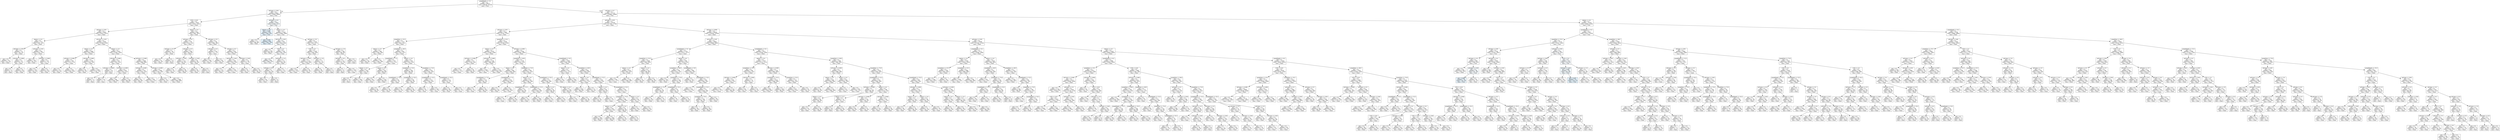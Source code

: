 digraph Tree {
node [shape=box, style="filled", color="black"] ;
0 [label="graphDepth <= 3.5\ngini = 0.5\nsamples = 60577\nvalue = [30259, 30318]\nclass = True", fillcolor="#ffffff"] ;
1 [label="sdComp <= 0.65\ngini = 0.5\nsamples = 8844\nvalue = [4395, 4449]\nclass = True", fillcolor="#fdfeff"] ;
0 -> 1 [labeldistance=2.5, labelangle=45, headlabel="True"] ;
2 [label="CCR <= 0.55\ngini = 0.5\nsamples = 5824\nvalue = [2912, 2912]\nclass = False", fillcolor="#ffffff"] ;
1 -> 2 ;
3 [label="sdComp <= 0.02\ngini = 0.5\nsamples = 4830\nvalue = [2415, 2415]\nclass = False", fillcolor="#ffffff"] ;
2 -> 3 ;
4 [label="nbproc <= 4.5\ngini = 0.5\nsamples = 374\nvalue = [187, 187]\nclass = False", fillcolor="#ffffff"] ;
3 -> 4 ;
5 [label="sdComm <= 0.02\ngini = 0.5\nsamples = 70\nvalue = [35, 35]\nclass = False", fillcolor="#ffffff"] ;
4 -> 5 ;
6 [label="gini = 0.5\nsamples = 28\nvalue = [14, 14]\nclass = False", fillcolor="#ffffff"] ;
5 -> 6 ;
7 [label="sdComm <= 0.065\ngini = 0.5\nsamples = 42\nvalue = [21, 21]\nclass = False", fillcolor="#ffffff"] ;
5 -> 7 ;
8 [label="gini = 0.5\nsamples = 4\nvalue = [2, 2]\nclass = False", fillcolor="#ffffff"] ;
7 -> 8 ;
9 [label="gini = 0.5\nsamples = 38\nvalue = [19, 19]\nclass = False", fillcolor="#ffffff"] ;
7 -> 9 ;
10 [label="sdComm <= 0.02\ngini = 0.5\nsamples = 304\nvalue = [152, 152]\nclass = False", fillcolor="#ffffff"] ;
4 -> 10 ;
11 [label="gini = 0.5\nsamples = 162\nvalue = [81, 81]\nclass = False", fillcolor="#ffffff"] ;
10 -> 11 ;
12 [label="sdComm <= 0.065\ngini = 0.5\nsamples = 142\nvalue = [71, 71]\nclass = False", fillcolor="#ffffff"] ;
10 -> 12 ;
13 [label="gini = 0.5\nsamples = 104\nvalue = [52, 52]\nclass = False", fillcolor="#ffffff"] ;
12 -> 13 ;
14 [label="gini = 0.5\nsamples = 38\nvalue = [19, 19]\nclass = False", fillcolor="#ffffff"] ;
12 -> 14 ;
15 [label="sdComm <= 0.02\ngini = 0.5\nsamples = 4456\nvalue = [2228, 2228]\nclass = False", fillcolor="#ffffff"] ;
3 -> 15 ;
16 [label="nbproc <= 4.5\ngini = 0.5\nsamples = 1846\nvalue = [923, 923]\nclass = False", fillcolor="#ffffff"] ;
15 -> 16 ;
17 [label="sdComp <= 0.065\ngini = 0.5\nsamples = 346\nvalue = [173, 173]\nclass = False", fillcolor="#ffffff"] ;
16 -> 17 ;
18 [label="gini = 0.5\nsamples = 20\nvalue = [10, 10]\nclass = False", fillcolor="#ffffff"] ;
17 -> 18 ;
19 [label="gini = 0.5\nsamples = 326\nvalue = [163, 163]\nclass = False", fillcolor="#ffffff"] ;
17 -> 19 ;
20 [label="sdComp <= 0.065\ngini = 0.5\nsamples = 1500\nvalue = [750, 750]\nclass = False", fillcolor="#ffffff"] ;
16 -> 20 ;
21 [label="gini = 0.5\nsamples = 64\nvalue = [32, 32]\nclass = False", fillcolor="#ffffff"] ;
20 -> 21 ;
22 [label="gini = 0.5\nsamples = 1436\nvalue = [718, 718]\nclass = False", fillcolor="#ffffff"] ;
20 -> 22 ;
23 [label="nbproc <= 4.5\ngini = 0.5\nsamples = 2610\nvalue = [1305, 1305]\nclass = False", fillcolor="#ffffff"] ;
15 -> 23 ;
24 [label="sdComp <= 0.065\ngini = 0.5\nsamples = 642\nvalue = [321, 321]\nclass = False", fillcolor="#ffffff"] ;
23 -> 24 ;
25 [label="sdComm <= 0.065\ngini = 0.5\nsamples = 18\nvalue = [9, 9]\nclass = False", fillcolor="#ffffff"] ;
24 -> 25 ;
26 [label="gini = 0.5\nsamples = 4\nvalue = [2, 2]\nclass = False", fillcolor="#ffffff"] ;
25 -> 26 ;
27 [label="gini = 0.5\nsamples = 14\nvalue = [7, 7]\nclass = False", fillcolor="#ffffff"] ;
25 -> 27 ;
28 [label="sdComm <= 0.065\ngini = 0.5\nsamples = 624\nvalue = [312, 312]\nclass = False", fillcolor="#ffffff"] ;
24 -> 28 ;
29 [label="gini = 0.5\nsamples = 492\nvalue = [246, 246]\nclass = False", fillcolor="#ffffff"] ;
28 -> 29 ;
30 [label="gini = 0.5\nsamples = 132\nvalue = [66, 66]\nclass = False", fillcolor="#ffffff"] ;
28 -> 30 ;
31 [label="sdComm <= 0.065\ngini = 0.5\nsamples = 1968\nvalue = [984, 984]\nclass = False", fillcolor="#ffffff"] ;
23 -> 31 ;
32 [label="sdComp <= 0.065\ngini = 0.5\nsamples = 510\nvalue = [255, 255]\nclass = False", fillcolor="#ffffff"] ;
31 -> 32 ;
33 [label="gini = 0.5\nsamples = 80\nvalue = [40, 40]\nclass = False", fillcolor="#ffffff"] ;
32 -> 33 ;
34 [label="gini = 0.5\nsamples = 430\nvalue = [215, 215]\nclass = False", fillcolor="#ffffff"] ;
32 -> 34 ;
35 [label="sdComp <= 0.065\ngini = 0.5\nsamples = 1458\nvalue = [729, 729]\nclass = False", fillcolor="#ffffff"] ;
31 -> 35 ;
36 [label="gini = 0.5\nsamples = 70\nvalue = [35, 35]\nclass = False", fillcolor="#ffffff"] ;
35 -> 36 ;
37 [label="gini = 0.5\nsamples = 1388\nvalue = [694, 694]\nclass = False", fillcolor="#ffffff"] ;
35 -> 37 ;
38 [label="nbproc <= 4.5\ngini = 0.5\nsamples = 994\nvalue = [497, 497]\nclass = False", fillcolor="#ffffff"] ;
2 -> 38 ;
39 [label="sdComm <= 0.2\ngini = 0.5\nsamples = 230\nvalue = [115, 115]\nclass = False", fillcolor="#ffffff"] ;
38 -> 39 ;
40 [label="sdComp <= 0.2\ngini = 0.5\nsamples = 44\nvalue = [22, 22]\nclass = False", fillcolor="#ffffff"] ;
39 -> 40 ;
41 [label="gini = 0.5\nsamples = 32\nvalue = [16, 16]\nclass = False", fillcolor="#ffffff"] ;
40 -> 41 ;
42 [label="gini = 0.5\nsamples = 12\nvalue = [6, 6]\nclass = False", fillcolor="#ffffff"] ;
40 -> 42 ;
43 [label="sdComp <= 0.2\ngini = 0.5\nsamples = 186\nvalue = [93, 93]\nclass = False", fillcolor="#ffffff"] ;
39 -> 43 ;
44 [label="sdComm <= 0.65\ngini = 0.5\nsamples = 118\nvalue = [59, 59]\nclass = False", fillcolor="#ffffff"] ;
43 -> 44 ;
45 [label="gini = 0.5\nsamples = 30\nvalue = [15, 15]\nclass = False", fillcolor="#ffffff"] ;
44 -> 45 ;
46 [label="gini = 0.5\nsamples = 88\nvalue = [44, 44]\nclass = False", fillcolor="#ffffff"] ;
44 -> 46 ;
47 [label="sdComm <= 0.65\ngini = 0.5\nsamples = 68\nvalue = [34, 34]\nclass = False", fillcolor="#ffffff"] ;
43 -> 47 ;
48 [label="gini = 0.5\nsamples = 64\nvalue = [32, 32]\nclass = False", fillcolor="#ffffff"] ;
47 -> 48 ;
49 [label="gini = 0.5\nsamples = 4\nvalue = [2, 2]\nclass = False", fillcolor="#ffffff"] ;
47 -> 49 ;
50 [label="sdComm <= 0.2\ngini = 0.5\nsamples = 764\nvalue = [382, 382]\nclass = False", fillcolor="#ffffff"] ;
38 -> 50 ;
51 [label="sdComp <= 0.2\ngini = 0.5\nsamples = 154\nvalue = [77, 77]\nclass = False", fillcolor="#ffffff"] ;
50 -> 51 ;
52 [label="gini = 0.5\nsamples = 106\nvalue = [53, 53]\nclass = False", fillcolor="#ffffff"] ;
51 -> 52 ;
53 [label="gini = 0.5\nsamples = 48\nvalue = [24, 24]\nclass = False", fillcolor="#ffffff"] ;
51 -> 53 ;
54 [label="sdComp <= 0.2\ngini = 0.5\nsamples = 610\nvalue = [305, 305]\nclass = False", fillcolor="#ffffff"] ;
50 -> 54 ;
55 [label="sdComm <= 0.65\ngini = 0.5\nsamples = 466\nvalue = [233, 233]\nclass = False", fillcolor="#ffffff"] ;
54 -> 55 ;
56 [label="gini = 0.5\nsamples = 122\nvalue = [61, 61]\nclass = False", fillcolor="#ffffff"] ;
55 -> 56 ;
57 [label="gini = 0.5\nsamples = 344\nvalue = [172, 172]\nclass = False", fillcolor="#ffffff"] ;
55 -> 57 ;
58 [label="sdComm <= 0.65\ngini = 0.5\nsamples = 144\nvalue = [72, 72]\nclass = False", fillcolor="#ffffff"] ;
54 -> 58 ;
59 [label="gini = 0.5\nsamples = 62\nvalue = [31, 31]\nclass = False", fillcolor="#ffffff"] ;
58 -> 59 ;
60 [label="gini = 0.5\nsamples = 82\nvalue = [41, 41]\nclass = False", fillcolor="#ffffff"] ;
58 -> 60 ;
61 [label="sdComm <= 0.2\ngini = 0.5\nsamples = 3020\nvalue = [1483, 1537]\nclass = True", fillcolor="#f8fcfe"] ;
1 -> 61 ;
62 [label="nbproc <= 4.5\ngini = 0.498\nsamples = 834\nvalue = [393, 441]\nclass = True", fillcolor="#e9f4fc"] ;
61 -> 62 ;
63 [label="gini = 0.5\nsamples = 172\nvalue = [86, 86]\nclass = False", fillcolor="#ffffff"] ;
62 -> 63 ;
64 [label="gini = 0.497\nsamples = 662\nvalue = [307, 355]\nclass = True", fillcolor="#e4f2fb"] ;
62 -> 64 ;
65 [label="nbproc <= 4.5\ngini = 0.5\nsamples = 2186\nvalue = [1090, 1096]\nclass = True", fillcolor="#fefeff"] ;
61 -> 65 ;
66 [label="sdComm <= 0.65\ngini = 0.5\nsamples = 832\nvalue = [413, 419]\nclass = True", fillcolor="#fcfeff"] ;
65 -> 66 ;
67 [label="gini = 0.5\nsamples = 132\nvalue = [66, 66]\nclass = False", fillcolor="#ffffff"] ;
66 -> 67 ;
68 [label="CCR <= 5.5\ngini = 0.5\nsamples = 700\nvalue = [347, 353]\nclass = True", fillcolor="#fcfdff"] ;
66 -> 68 ;
69 [label="gini = 0.5\nsamples = 624\nvalue = [309, 315]\nclass = True", fillcolor="#fbfdff"] ;
68 -> 69 ;
70 [label="sdComm <= 5.5\ngini = 0.5\nsamples = 76\nvalue = [38, 38]\nclass = False", fillcolor="#ffffff"] ;
68 -> 70 ;
71 [label="sdComp <= 6.5\ngini = 0.5\nsamples = 52\nvalue = [26, 26]\nclass = False", fillcolor="#ffffff"] ;
70 -> 71 ;
72 [label="gini = 0.5\nsamples = 44\nvalue = [22, 22]\nclass = False", fillcolor="#ffffff"] ;
71 -> 72 ;
73 [label="gini = 0.5\nsamples = 8\nvalue = [4, 4]\nclass = False", fillcolor="#ffffff"] ;
71 -> 73 ;
74 [label="gini = 0.5\nsamples = 24\nvalue = [12, 12]\nclass = False", fillcolor="#ffffff"] ;
70 -> 74 ;
75 [label="sdComp <= 2.0\ngini = 0.5\nsamples = 1354\nvalue = [677, 677]\nclass = False", fillcolor="#ffffff"] ;
65 -> 75 ;
76 [label="CCR <= 5.5\ngini = 0.5\nsamples = 1186\nvalue = [593, 593]\nclass = False", fillcolor="#ffffff"] ;
75 -> 76 ;
77 [label="sdComm <= 0.65\ngini = 0.5\nsamples = 1116\nvalue = [558, 558]\nclass = False", fillcolor="#ffffff"] ;
76 -> 77 ;
78 [label="gini = 0.5\nsamples = 1022\nvalue = [511, 511]\nclass = False", fillcolor="#ffffff"] ;
77 -> 78 ;
79 [label="gini = 0.5\nsamples = 94\nvalue = [47, 47]\nclass = False", fillcolor="#ffffff"] ;
77 -> 79 ;
80 [label="sdComm <= 2.0\ngini = 0.5\nsamples = 70\nvalue = [35, 35]\nclass = False", fillcolor="#ffffff"] ;
76 -> 80 ;
81 [label="gini = 0.5\nsamples = 66\nvalue = [33, 33]\nclass = False", fillcolor="#ffffff"] ;
80 -> 81 ;
82 [label="gini = 0.5\nsamples = 4\nvalue = [2, 2]\nclass = False", fillcolor="#ffffff"] ;
80 -> 82 ;
83 [label="sdComm <= 2.0\ngini = 0.5\nsamples = 168\nvalue = [84, 84]\nclass = False", fillcolor="#ffffff"] ;
75 -> 83 ;
84 [label="sdComp <= 6.5\ngini = 0.5\nsamples = 152\nvalue = [76, 76]\nclass = False", fillcolor="#ffffff"] ;
83 -> 84 ;
85 [label="gini = 0.5\nsamples = 8\nvalue = [4, 4]\nclass = False", fillcolor="#ffffff"] ;
84 -> 85 ;
86 [label="gini = 0.5\nsamples = 144\nvalue = [72, 72]\nclass = False", fillcolor="#ffffff"] ;
84 -> 86 ;
87 [label="gini = 0.5\nsamples = 16\nvalue = [8, 8]\nclass = False", fillcolor="#ffffff"] ;
83 -> 87 ;
88 [label="sdComp <= 0.2\ngini = 0.5\nsamples = 51733\nvalue = [25864, 25869]\nclass = True", fillcolor="#ffffff"] ;
0 -> 88 [labeldistance=2.5, labelangle=-45, headlabel="False"] ;
89 [label="sdComp <= 0.02\ngini = 0.5\nsamples = 35538\nvalue = [17769, 17769]\nclass = False", fillcolor="#ffffff"] ;
88 -> 89 ;
90 [label="sdComm <= 0.02\ngini = 0.5\nsamples = 5482\nvalue = [2741, 2741]\nclass = False", fillcolor="#ffffff"] ;
89 -> 90 ;
91 [label="graphSize <= 22.5\ngini = 0.5\nsamples = 1222\nvalue = [611, 611]\nclass = False", fillcolor="#ffffff"] ;
90 -> 91 ;
92 [label="nbproc <= 4.5\ngini = 0.5\nsamples = 368\nvalue = [184, 184]\nclass = False", fillcolor="#ffffff"] ;
91 -> 92 ;
93 [label="gini = 0.5\nsamples = 76\nvalue = [38, 38]\nclass = False", fillcolor="#ffffff"] ;
92 -> 93 ;
94 [label="gini = 0.5\nsamples = 292\nvalue = [146, 146]\nclass = False", fillcolor="#ffffff"] ;
92 -> 94 ;
95 [label="graphSize <= 40.0\ngini = 0.5\nsamples = 854\nvalue = [427, 427]\nclass = False", fillcolor="#ffffff"] ;
91 -> 95 ;
96 [label="graphDepth <= 7.5\ngini = 0.5\nsamples = 350\nvalue = [175, 175]\nclass = False", fillcolor="#ffffff"] ;
95 -> 96 ;
97 [label="nbproc <= 4.5\ngini = 0.5\nsamples = 158\nvalue = [79, 79]\nclass = False", fillcolor="#ffffff"] ;
96 -> 97 ;
98 [label="gini = 0.5\nsamples = 10\nvalue = [5, 5]\nclass = False", fillcolor="#ffffff"] ;
97 -> 98 ;
99 [label="gini = 0.5\nsamples = 148\nvalue = [74, 74]\nclass = False", fillcolor="#ffffff"] ;
97 -> 99 ;
100 [label="nbproc <= 4.5\ngini = 0.5\nsamples = 192\nvalue = [96, 96]\nclass = False", fillcolor="#ffffff"] ;
96 -> 100 ;
101 [label="gini = 0.5\nsamples = 64\nvalue = [32, 32]\nclass = False", fillcolor="#ffffff"] ;
100 -> 101 ;
102 [label="gini = 0.5\nsamples = 128\nvalue = [64, 64]\nclass = False", fillcolor="#ffffff"] ;
100 -> 102 ;
103 [label="nbproc <= 4.5\ngini = 0.5\nsamples = 504\nvalue = [252, 252]\nclass = False", fillcolor="#ffffff"] ;
95 -> 103 ;
104 [label="graphSize <= 75.0\ngini = 0.5\nsamples = 180\nvalue = [90, 90]\nclass = False", fillcolor="#ffffff"] ;
103 -> 104 ;
105 [label="graphDepth <= 12.5\ngini = 0.5\nsamples = 94\nvalue = [47, 47]\nclass = False", fillcolor="#ffffff"] ;
104 -> 105 ;
106 [label="gini = 0.5\nsamples = 56\nvalue = [28, 28]\nclass = False", fillcolor="#ffffff"] ;
105 -> 106 ;
107 [label="gini = 0.5\nsamples = 38\nvalue = [19, 19]\nclass = False", fillcolor="#ffffff"] ;
105 -> 107 ;
108 [label="graphDepth <= 25.5\ngini = 0.5\nsamples = 86\nvalue = [43, 43]\nclass = False", fillcolor="#ffffff"] ;
104 -> 108 ;
109 [label="gini = 0.5\nsamples = 26\nvalue = [13, 13]\nclass = False", fillcolor="#ffffff"] ;
108 -> 109 ;
110 [label="gini = 0.5\nsamples = 60\nvalue = [30, 30]\nclass = False", fillcolor="#ffffff"] ;
108 -> 110 ;
111 [label="graphSize <= 75.0\ngini = 0.5\nsamples = 324\nvalue = [162, 162]\nclass = False", fillcolor="#ffffff"] ;
103 -> 111 ;
112 [label="graphDepth <= 12.5\ngini = 0.5\nsamples = 210\nvalue = [105, 105]\nclass = False", fillcolor="#ffffff"] ;
111 -> 112 ;
113 [label="gini = 0.5\nsamples = 62\nvalue = [31, 31]\nclass = False", fillcolor="#ffffff"] ;
112 -> 113 ;
114 [label="gini = 0.5\nsamples = 148\nvalue = [74, 74]\nclass = False", fillcolor="#ffffff"] ;
112 -> 114 ;
115 [label="graphDepth <= 25.5\ngini = 0.5\nsamples = 114\nvalue = [57, 57]\nclass = False", fillcolor="#ffffff"] ;
111 -> 115 ;
116 [label="gini = 0.5\nsamples = 60\nvalue = [30, 30]\nclass = False", fillcolor="#ffffff"] ;
115 -> 116 ;
117 [label="gini = 0.5\nsamples = 54\nvalue = [27, 27]\nclass = False", fillcolor="#ffffff"] ;
115 -> 117 ;
118 [label="graphSize <= 22.5\ngini = 0.5\nsamples = 4260\nvalue = [2130, 2130]\nclass = False", fillcolor="#ffffff"] ;
90 -> 118 ;
119 [label="nbproc <= 4.5\ngini = 0.5\nsamples = 2076\nvalue = [1038, 1038]\nclass = False", fillcolor="#ffffff"] ;
118 -> 119 ;
120 [label="sdComm <= 0.065\ngini = 0.5\nsamples = 312\nvalue = [156, 156]\nclass = False", fillcolor="#ffffff"] ;
119 -> 120 ;
121 [label="gini = 0.5\nsamples = 222\nvalue = [111, 111]\nclass = False", fillcolor="#ffffff"] ;
120 -> 121 ;
122 [label="gini = 0.5\nsamples = 90\nvalue = [45, 45]\nclass = False", fillcolor="#ffffff"] ;
120 -> 122 ;
123 [label="sdComm <= 0.065\ngini = 0.5\nsamples = 1764\nvalue = [882, 882]\nclass = False", fillcolor="#ffffff"] ;
119 -> 123 ;
124 [label="gini = 0.5\nsamples = 1548\nvalue = [774, 774]\nclass = False", fillcolor="#ffffff"] ;
123 -> 124 ;
125 [label="gini = 0.5\nsamples = 216\nvalue = [108, 108]\nclass = False", fillcolor="#ffffff"] ;
123 -> 125 ;
126 [label="sdComm <= 0.065\ngini = 0.5\nsamples = 2184\nvalue = [1092, 1092]\nclass = False", fillcolor="#ffffff"] ;
118 -> 126 ;
127 [label="graphSize <= 40.0\ngini = 0.5\nsamples = 1104\nvalue = [552, 552]\nclass = False", fillcolor="#ffffff"] ;
126 -> 127 ;
128 [label="nbproc <= 4.5\ngini = 0.5\nsamples = 600\nvalue = [300, 300]\nclass = False", fillcolor="#ffffff"] ;
127 -> 128 ;
129 [label="graphDepth <= 7.5\ngini = 0.5\nsamples = 122\nvalue = [61, 61]\nclass = False", fillcolor="#ffffff"] ;
128 -> 129 ;
130 [label="gini = 0.5\nsamples = 42\nvalue = [21, 21]\nclass = False", fillcolor="#ffffff"] ;
129 -> 130 ;
131 [label="gini = 0.5\nsamples = 80\nvalue = [40, 40]\nclass = False", fillcolor="#ffffff"] ;
129 -> 131 ;
132 [label="graphDepth <= 7.5\ngini = 0.5\nsamples = 478\nvalue = [239, 239]\nclass = False", fillcolor="#ffffff"] ;
128 -> 132 ;
133 [label="gini = 0.5\nsamples = 76\nvalue = [38, 38]\nclass = False", fillcolor="#ffffff"] ;
132 -> 133 ;
134 [label="gini = 0.5\nsamples = 402\nvalue = [201, 201]\nclass = False", fillcolor="#ffffff"] ;
132 -> 134 ;
135 [label="graphSize <= 75.0\ngini = 0.5\nsamples = 504\nvalue = [252, 252]\nclass = False", fillcolor="#ffffff"] ;
127 -> 135 ;
136 [label="nbproc <= 4.5\ngini = 0.5\nsamples = 292\nvalue = [146, 146]\nclass = False", fillcolor="#ffffff"] ;
135 -> 136 ;
137 [label="graphDepth <= 12.5\ngini = 0.5\nsamples = 92\nvalue = [46, 46]\nclass = False", fillcolor="#ffffff"] ;
136 -> 137 ;
138 [label="gini = 0.5\nsamples = 34\nvalue = [17, 17]\nclass = False", fillcolor="#ffffff"] ;
137 -> 138 ;
139 [label="gini = 0.5\nsamples = 58\nvalue = [29, 29]\nclass = False", fillcolor="#ffffff"] ;
137 -> 139 ;
140 [label="graphDepth <= 12.5\ngini = 0.5\nsamples = 200\nvalue = [100, 100]\nclass = False", fillcolor="#ffffff"] ;
136 -> 140 ;
141 [label="gini = 0.5\nsamples = 32\nvalue = [16, 16]\nclass = False", fillcolor="#ffffff"] ;
140 -> 141 ;
142 [label="gini = 0.5\nsamples = 168\nvalue = [84, 84]\nclass = False", fillcolor="#ffffff"] ;
140 -> 142 ;
143 [label="graphDepth <= 25.5\ngini = 0.5\nsamples = 212\nvalue = [106, 106]\nclass = False", fillcolor="#ffffff"] ;
135 -> 143 ;
144 [label="nbproc <= 4.5\ngini = 0.5\nsamples = 92\nvalue = [46, 46]\nclass = False", fillcolor="#ffffff"] ;
143 -> 144 ;
145 [label="gini = 0.5\nsamples = 44\nvalue = [22, 22]\nclass = False", fillcolor="#ffffff"] ;
144 -> 145 ;
146 [label="gini = 0.5\nsamples = 48\nvalue = [24, 24]\nclass = False", fillcolor="#ffffff"] ;
144 -> 146 ;
147 [label="nbproc <= 4.5\ngini = 0.5\nsamples = 120\nvalue = [60, 60]\nclass = False", fillcolor="#ffffff"] ;
143 -> 147 ;
148 [label="gini = 0.5\nsamples = 44\nvalue = [22, 22]\nclass = False", fillcolor="#ffffff"] ;
147 -> 148 ;
149 [label="gini = 0.5\nsamples = 76\nvalue = [38, 38]\nclass = False", fillcolor="#ffffff"] ;
147 -> 149 ;
150 [label="graphDepth <= 6.5\ngini = 0.5\nsamples = 1080\nvalue = [540, 540]\nclass = False", fillcolor="#ffffff"] ;
126 -> 150 ;
151 [label="nbproc <= 4.5\ngini = 0.5\nsamples = 222\nvalue = [111, 111]\nclass = False", fillcolor="#ffffff"] ;
150 -> 151 ;
152 [label="gini = 0.5\nsamples = 38\nvalue = [19, 19]\nclass = False", fillcolor="#ffffff"] ;
151 -> 152 ;
153 [label="gini = 0.5\nsamples = 184\nvalue = [92, 92]\nclass = False", fillcolor="#ffffff"] ;
151 -> 153 ;
154 [label="graphSize <= 40.0\ngini = 0.5\nsamples = 858\nvalue = [429, 429]\nclass = False", fillcolor="#ffffff"] ;
150 -> 154 ;
155 [label="nbproc <= 4.5\ngini = 0.5\nsamples = 230\nvalue = [115, 115]\nclass = False", fillcolor="#ffffff"] ;
154 -> 155 ;
156 [label="gini = 0.5\nsamples = 160\nvalue = [80, 80]\nclass = False", fillcolor="#ffffff"] ;
155 -> 156 ;
157 [label="gini = 0.5\nsamples = 70\nvalue = [35, 35]\nclass = False", fillcolor="#ffffff"] ;
155 -> 157 ;
158 [label="graphDepth <= 12.5\ngini = 0.5\nsamples = 628\nvalue = [314, 314]\nclass = False", fillcolor="#ffffff"] ;
154 -> 158 ;
159 [label="nbproc <= 4.5\ngini = 0.5\nsamples = 86\nvalue = [43, 43]\nclass = False", fillcolor="#ffffff"] ;
158 -> 159 ;
160 [label="gini = 0.5\nsamples = 32\nvalue = [16, 16]\nclass = False", fillcolor="#ffffff"] ;
159 -> 160 ;
161 [label="gini = 0.5\nsamples = 54\nvalue = [27, 27]\nclass = False", fillcolor="#ffffff"] ;
159 -> 161 ;
162 [label="graphDepth <= 25.5\ngini = 0.5\nsamples = 542\nvalue = [271, 271]\nclass = False", fillcolor="#ffffff"] ;
158 -> 162 ;
163 [label="graphSize <= 75.0\ngini = 0.5\nsamples = 448\nvalue = [224, 224]\nclass = False", fillcolor="#ffffff"] ;
162 -> 163 ;
164 [label="nbproc <= 4.5\ngini = 0.5\nsamples = 356\nvalue = [178, 178]\nclass = False", fillcolor="#ffffff"] ;
163 -> 164 ;
165 [label="gini = 0.5\nsamples = 160\nvalue = [80, 80]\nclass = False", fillcolor="#ffffff"] ;
164 -> 165 ;
166 [label="gini = 0.5\nsamples = 196\nvalue = [98, 98]\nclass = False", fillcolor="#ffffff"] ;
164 -> 166 ;
167 [label="nbproc <= 4.5\ngini = 0.5\nsamples = 92\nvalue = [46, 46]\nclass = False", fillcolor="#ffffff"] ;
163 -> 167 ;
168 [label="gini = 0.5\nsamples = 50\nvalue = [25, 25]\nclass = False", fillcolor="#ffffff"] ;
167 -> 168 ;
169 [label="gini = 0.5\nsamples = 42\nvalue = [21, 21]\nclass = False", fillcolor="#ffffff"] ;
167 -> 169 ;
170 [label="nbproc <= 4.5\ngini = 0.5\nsamples = 94\nvalue = [47, 47]\nclass = False", fillcolor="#ffffff"] ;
162 -> 170 ;
171 [label="gini = 0.5\nsamples = 44\nvalue = [22, 22]\nclass = False", fillcolor="#ffffff"] ;
170 -> 171 ;
172 [label="gini = 0.5\nsamples = 50\nvalue = [25, 25]\nclass = False", fillcolor="#ffffff"] ;
170 -> 172 ;
173 [label="sdComp <= 0.065\ngini = 0.5\nsamples = 30056\nvalue = [15028, 15028]\nclass = False", fillcolor="#ffffff"] ;
89 -> 173 ;
174 [label="sdComm <= 0.02\ngini = 0.5\nsamples = 6966\nvalue = [3483, 3483]\nclass = False", fillcolor="#ffffff"] ;
173 -> 174 ;
175 [label="graphDepth <= 6.5\ngini = 0.5\nsamples = 2754\nvalue = [1377, 1377]\nclass = False", fillcolor="#ffffff"] ;
174 -> 175 ;
176 [label="graphSize <= 22.5\ngini = 0.5\nsamples = 1806\nvalue = [903, 903]\nclass = False", fillcolor="#ffffff"] ;
175 -> 176 ;
177 [label="nbproc <= 4.5\ngini = 0.5\nsamples = 1674\nvalue = [837, 837]\nclass = False", fillcolor="#ffffff"] ;
176 -> 177 ;
178 [label="gini = 0.5\nsamples = 554\nvalue = [277, 277]\nclass = False", fillcolor="#ffffff"] ;
177 -> 178 ;
179 [label="gini = 0.5\nsamples = 1120\nvalue = [560, 560]\nclass = False", fillcolor="#ffffff"] ;
177 -> 179 ;
180 [label="nbproc <= 4.5\ngini = 0.5\nsamples = 132\nvalue = [66, 66]\nclass = False", fillcolor="#ffffff"] ;
176 -> 180 ;
181 [label="gini = 0.5\nsamples = 52\nvalue = [26, 26]\nclass = False", fillcolor="#ffffff"] ;
180 -> 181 ;
182 [label="gini = 0.5\nsamples = 80\nvalue = [40, 40]\nclass = False", fillcolor="#ffffff"] ;
180 -> 182 ;
183 [label="nbproc <= 4.5\ngini = 0.5\nsamples = 948\nvalue = [474, 474]\nclass = False", fillcolor="#ffffff"] ;
175 -> 183 ;
184 [label="graphSize <= 40.0\ngini = 0.5\nsamples = 264\nvalue = [132, 132]\nclass = False", fillcolor="#ffffff"] ;
183 -> 184 ;
185 [label="gini = 0.5\nsamples = 124\nvalue = [62, 62]\nclass = False", fillcolor="#ffffff"] ;
184 -> 185 ;
186 [label="graphSize <= 75.0\ngini = 0.5\nsamples = 140\nvalue = [70, 70]\nclass = False", fillcolor="#ffffff"] ;
184 -> 186 ;
187 [label="graphDepth <= 12.5\ngini = 0.5\nsamples = 78\nvalue = [39, 39]\nclass = False", fillcolor="#ffffff"] ;
186 -> 187 ;
188 [label="gini = 0.5\nsamples = 36\nvalue = [18, 18]\nclass = False", fillcolor="#ffffff"] ;
187 -> 188 ;
189 [label="gini = 0.5\nsamples = 42\nvalue = [21, 21]\nclass = False", fillcolor="#ffffff"] ;
187 -> 189 ;
190 [label="graphDepth <= 25.5\ngini = 0.5\nsamples = 62\nvalue = [31, 31]\nclass = False", fillcolor="#ffffff"] ;
186 -> 190 ;
191 [label="gini = 0.5\nsamples = 30\nvalue = [15, 15]\nclass = False", fillcolor="#ffffff"] ;
190 -> 191 ;
192 [label="gini = 0.5\nsamples = 32\nvalue = [16, 16]\nclass = False", fillcolor="#ffffff"] ;
190 -> 192 ;
193 [label="graphDepth <= 9.0\ngini = 0.5\nsamples = 684\nvalue = [342, 342]\nclass = False", fillcolor="#ffffff"] ;
183 -> 193 ;
194 [label="gini = 0.5\nsamples = 122\nvalue = [61, 61]\nclass = False", fillcolor="#ffffff"] ;
193 -> 194 ;
195 [label="graphDepth <= 13.5\ngini = 0.5\nsamples = 562\nvalue = [281, 281]\nclass = False", fillcolor="#ffffff"] ;
193 -> 195 ;
196 [label="gini = 0.5\nsamples = 350\nvalue = [175, 175]\nclass = False", fillcolor="#ffffff"] ;
195 -> 196 ;
197 [label="graphDepth <= 25.5\ngini = 0.5\nsamples = 212\nvalue = [106, 106]\nclass = False", fillcolor="#ffffff"] ;
195 -> 197 ;
198 [label="graphSize <= 75.0\ngini = 0.5\nsamples = 164\nvalue = [82, 82]\nclass = False", fillcolor="#ffffff"] ;
197 -> 198 ;
199 [label="gini = 0.5\nsamples = 84\nvalue = [42, 42]\nclass = False", fillcolor="#ffffff"] ;
198 -> 199 ;
200 [label="gini = 0.5\nsamples = 80\nvalue = [40, 40]\nclass = False", fillcolor="#ffffff"] ;
198 -> 200 ;
201 [label="gini = 0.5\nsamples = 48\nvalue = [24, 24]\nclass = False", fillcolor="#ffffff"] ;
197 -> 201 ;
202 [label="graphDepth <= 6.5\ngini = 0.5\nsamples = 4212\nvalue = [2106, 2106]\nclass = False", fillcolor="#ffffff"] ;
174 -> 202 ;
203 [label="nbproc <= 4.5\ngini = 0.5\nsamples = 2230\nvalue = [1115, 1115]\nclass = False", fillcolor="#ffffff"] ;
202 -> 203 ;
204 [label="graphSize <= 22.5\ngini = 0.5\nsamples = 504\nvalue = [252, 252]\nclass = False", fillcolor="#ffffff"] ;
203 -> 204 ;
205 [label="sdComm <= 0.065\ngini = 0.5\nsamples = 430\nvalue = [215, 215]\nclass = False", fillcolor="#ffffff"] ;
204 -> 205 ;
206 [label="gini = 0.5\nsamples = 254\nvalue = [127, 127]\nclass = False", fillcolor="#ffffff"] ;
205 -> 206 ;
207 [label="gini = 0.5\nsamples = 176\nvalue = [88, 88]\nclass = False", fillcolor="#ffffff"] ;
205 -> 207 ;
208 [label="sdComm <= 0.065\ngini = 0.5\nsamples = 74\nvalue = [37, 37]\nclass = False", fillcolor="#ffffff"] ;
204 -> 208 ;
209 [label="gini = 0.5\nsamples = 46\nvalue = [23, 23]\nclass = False", fillcolor="#ffffff"] ;
208 -> 209 ;
210 [label="gini = 0.5\nsamples = 28\nvalue = [14, 14]\nclass = False", fillcolor="#ffffff"] ;
208 -> 210 ;
211 [label="sdComm <= 0.065\ngini = 0.5\nsamples = 1726\nvalue = [863, 863]\nclass = False", fillcolor="#ffffff"] ;
203 -> 211 ;
212 [label="graphSize <= 22.5\ngini = 0.5\nsamples = 1016\nvalue = [508, 508]\nclass = False", fillcolor="#ffffff"] ;
211 -> 212 ;
213 [label="gini = 0.5\nsamples = 856\nvalue = [428, 428]\nclass = False", fillcolor="#ffffff"] ;
212 -> 213 ;
214 [label="gini = 0.5\nsamples = 160\nvalue = [80, 80]\nclass = False", fillcolor="#ffffff"] ;
212 -> 214 ;
215 [label="graphSize <= 22.5\ngini = 0.5\nsamples = 710\nvalue = [355, 355]\nclass = False", fillcolor="#ffffff"] ;
211 -> 215 ;
216 [label="gini = 0.5\nsamples = 628\nvalue = [314, 314]\nclass = False", fillcolor="#ffffff"] ;
215 -> 216 ;
217 [label="gini = 0.5\nsamples = 82\nvalue = [41, 41]\nclass = False", fillcolor="#ffffff"] ;
215 -> 217 ;
218 [label="graphSize <= 40.0\ngini = 0.5\nsamples = 1982\nvalue = [991, 991]\nclass = False", fillcolor="#ffffff"] ;
202 -> 218 ;
219 [label="sdComm <= 0.065\ngini = 0.5\nsamples = 972\nvalue = [486, 486]\nclass = False", fillcolor="#ffffff"] ;
218 -> 219 ;
220 [label="nbproc <= 4.5\ngini = 0.5\nsamples = 588\nvalue = [294, 294]\nclass = False", fillcolor="#ffffff"] ;
219 -> 220 ;
221 [label="gini = 0.5\nsamples = 56\nvalue = [28, 28]\nclass = False", fillcolor="#ffffff"] ;
220 -> 221 ;
222 [label="gini = 0.5\nsamples = 532\nvalue = [266, 266]\nclass = False", fillcolor="#ffffff"] ;
220 -> 222 ;
223 [label="nbproc <= 4.5\ngini = 0.5\nsamples = 384\nvalue = [192, 192]\nclass = False", fillcolor="#ffffff"] ;
219 -> 223 ;
224 [label="gini = 0.5\nsamples = 50\nvalue = [25, 25]\nclass = False", fillcolor="#ffffff"] ;
223 -> 224 ;
225 [label="gini = 0.5\nsamples = 334\nvalue = [167, 167]\nclass = False", fillcolor="#ffffff"] ;
223 -> 225 ;
226 [label="graphSize <= 75.0\ngini = 0.5\nsamples = 1010\nvalue = [505, 505]\nclass = False", fillcolor="#ffffff"] ;
218 -> 226 ;
227 [label="graphDepth <= 12.5\ngini = 0.5\nsamples = 520\nvalue = [260, 260]\nclass = False", fillcolor="#ffffff"] ;
226 -> 227 ;
228 [label="sdComm <= 0.065\ngini = 0.5\nsamples = 172\nvalue = [86, 86]\nclass = False", fillcolor="#ffffff"] ;
227 -> 228 ;
229 [label="nbproc <= 4.5\ngini = 0.5\nsamples = 98\nvalue = [49, 49]\nclass = False", fillcolor="#ffffff"] ;
228 -> 229 ;
230 [label="gini = 0.5\nsamples = 42\nvalue = [21, 21]\nclass = False", fillcolor="#ffffff"] ;
229 -> 230 ;
231 [label="gini = 0.5\nsamples = 56\nvalue = [28, 28]\nclass = False", fillcolor="#ffffff"] ;
229 -> 231 ;
232 [label="nbproc <= 4.5\ngini = 0.5\nsamples = 74\nvalue = [37, 37]\nclass = False", fillcolor="#ffffff"] ;
228 -> 232 ;
233 [label="gini = 0.5\nsamples = 16\nvalue = [8, 8]\nclass = False", fillcolor="#ffffff"] ;
232 -> 233 ;
234 [label="gini = 0.5\nsamples = 58\nvalue = [29, 29]\nclass = False", fillcolor="#ffffff"] ;
232 -> 234 ;
235 [label="nbproc <= 4.5\ngini = 0.5\nsamples = 348\nvalue = [174, 174]\nclass = False", fillcolor="#ffffff"] ;
227 -> 235 ;
236 [label="sdComm <= 0.065\ngini = 0.5\nsamples = 118\nvalue = [59, 59]\nclass = False", fillcolor="#ffffff"] ;
235 -> 236 ;
237 [label="gini = 0.5\nsamples = 86\nvalue = [43, 43]\nclass = False", fillcolor="#ffffff"] ;
236 -> 237 ;
238 [label="gini = 0.5\nsamples = 32\nvalue = [16, 16]\nclass = False", fillcolor="#ffffff"] ;
236 -> 238 ;
239 [label="sdComm <= 0.065\ngini = 0.5\nsamples = 230\nvalue = [115, 115]\nclass = False", fillcolor="#ffffff"] ;
235 -> 239 ;
240 [label="gini = 0.5\nsamples = 174\nvalue = [87, 87]\nclass = False", fillcolor="#ffffff"] ;
239 -> 240 ;
241 [label="gini = 0.5\nsamples = 56\nvalue = [28, 28]\nclass = False", fillcolor="#ffffff"] ;
239 -> 241 ;
242 [label="graphDepth <= 25.5\ngini = 0.5\nsamples = 490\nvalue = [245, 245]\nclass = False", fillcolor="#ffffff"] ;
226 -> 242 ;
243 [label="sdComm <= 0.065\ngini = 0.5\nsamples = 210\nvalue = [105, 105]\nclass = False", fillcolor="#ffffff"] ;
242 -> 243 ;
244 [label="nbproc <= 4.5\ngini = 0.5\nsamples = 124\nvalue = [62, 62]\nclass = False", fillcolor="#ffffff"] ;
243 -> 244 ;
245 [label="gini = 0.5\nsamples = 48\nvalue = [24, 24]\nclass = False", fillcolor="#ffffff"] ;
244 -> 245 ;
246 [label="gini = 0.5\nsamples = 76\nvalue = [38, 38]\nclass = False", fillcolor="#ffffff"] ;
244 -> 246 ;
247 [label="nbproc <= 4.5\ngini = 0.5\nsamples = 86\nvalue = [43, 43]\nclass = False", fillcolor="#ffffff"] ;
243 -> 247 ;
248 [label="gini = 0.5\nsamples = 32\nvalue = [16, 16]\nclass = False", fillcolor="#ffffff"] ;
247 -> 248 ;
249 [label="gini = 0.5\nsamples = 54\nvalue = [27, 27]\nclass = False", fillcolor="#ffffff"] ;
247 -> 249 ;
250 [label="sdComm <= 0.065\ngini = 0.5\nsamples = 280\nvalue = [140, 140]\nclass = False", fillcolor="#ffffff"] ;
242 -> 250 ;
251 [label="nbproc <= 4.5\ngini = 0.5\nsamples = 104\nvalue = [52, 52]\nclass = False", fillcolor="#ffffff"] ;
250 -> 251 ;
252 [label="gini = 0.5\nsamples = 38\nvalue = [19, 19]\nclass = False", fillcolor="#ffffff"] ;
251 -> 252 ;
253 [label="gini = 0.5\nsamples = 66\nvalue = [33, 33]\nclass = False", fillcolor="#ffffff"] ;
251 -> 253 ;
254 [label="nbproc <= 4.5\ngini = 0.5\nsamples = 176\nvalue = [88, 88]\nclass = False", fillcolor="#ffffff"] ;
250 -> 254 ;
255 [label="gini = 0.5\nsamples = 48\nvalue = [24, 24]\nclass = False", fillcolor="#ffffff"] ;
254 -> 255 ;
256 [label="gini = 0.5\nsamples = 128\nvalue = [64, 64]\nclass = False", fillcolor="#ffffff"] ;
254 -> 256 ;
257 [label="sdComm <= 0.02\ngini = 0.5\nsamples = 23090\nvalue = [11545, 11545]\nclass = False", fillcolor="#ffffff"] ;
173 -> 257 ;
258 [label="graphDepth <= 6.5\ngini = 0.5\nsamples = 5172\nvalue = [2586, 2586]\nclass = False", fillcolor="#ffffff"] ;
257 -> 258 ;
259 [label="nbproc <= 4.5\ngini = 0.5\nsamples = 3248\nvalue = [1624, 1624]\nclass = False", fillcolor="#ffffff"] ;
258 -> 259 ;
260 [label="graphSize <= 22.5\ngini = 0.5\nsamples = 1282\nvalue = [641, 641]\nclass = False", fillcolor="#ffffff"] ;
259 -> 260 ;
261 [label="gini = 0.5\nsamples = 1244\nvalue = [622, 622]\nclass = False", fillcolor="#ffffff"] ;
260 -> 261 ;
262 [label="gini = 0.5\nsamples = 38\nvalue = [19, 19]\nclass = False", fillcolor="#ffffff"] ;
260 -> 262 ;
263 [label="graphSize <= 22.5\ngini = 0.5\nsamples = 1966\nvalue = [983, 983]\nclass = False", fillcolor="#ffffff"] ;
259 -> 263 ;
264 [label="gini = 0.5\nsamples = 1428\nvalue = [714, 714]\nclass = False", fillcolor="#ffffff"] ;
263 -> 264 ;
265 [label="gini = 0.5\nsamples = 538\nvalue = [269, 269]\nclass = False", fillcolor="#ffffff"] ;
263 -> 265 ;
266 [label="nbproc <= 4.5\ngini = 0.5\nsamples = 1924\nvalue = [962, 962]\nclass = False", fillcolor="#ffffff"] ;
258 -> 266 ;
267 [label="graphSize <= 40.0\ngini = 0.5\nsamples = 412\nvalue = [206, 206]\nclass = False", fillcolor="#ffffff"] ;
266 -> 267 ;
268 [label="gini = 0.5\nsamples = 250\nvalue = [125, 125]\nclass = False", fillcolor="#ffffff"] ;
267 -> 268 ;
269 [label="graphSize <= 75.0\ngini = 0.5\nsamples = 162\nvalue = [81, 81]\nclass = False", fillcolor="#ffffff"] ;
267 -> 269 ;
270 [label="graphDepth <= 12.5\ngini = 0.5\nsamples = 64\nvalue = [32, 32]\nclass = False", fillcolor="#ffffff"] ;
269 -> 270 ;
271 [label="gini = 0.5\nsamples = 36\nvalue = [18, 18]\nclass = False", fillcolor="#ffffff"] ;
270 -> 271 ;
272 [label="gini = 0.5\nsamples = 28\nvalue = [14, 14]\nclass = False", fillcolor="#ffffff"] ;
270 -> 272 ;
273 [label="graphDepth <= 25.5\ngini = 0.5\nsamples = 98\nvalue = [49, 49]\nclass = False", fillcolor="#ffffff"] ;
269 -> 273 ;
274 [label="gini = 0.5\nsamples = 86\nvalue = [43, 43]\nclass = False", fillcolor="#ffffff"] ;
273 -> 274 ;
275 [label="gini = 0.5\nsamples = 12\nvalue = [6, 6]\nclass = False", fillcolor="#ffffff"] ;
273 -> 275 ;
276 [label="graphSize <= 40.0\ngini = 0.5\nsamples = 1512\nvalue = [756, 756]\nclass = False", fillcolor="#ffffff"] ;
266 -> 276 ;
277 [label="gini = 0.5\nsamples = 1130\nvalue = [565, 565]\nclass = False", fillcolor="#ffffff"] ;
276 -> 277 ;
278 [label="graphDepth <= 12.5\ngini = 0.5\nsamples = 382\nvalue = [191, 191]\nclass = False", fillcolor="#ffffff"] ;
276 -> 278 ;
279 [label="gini = 0.5\nsamples = 136\nvalue = [68, 68]\nclass = False", fillcolor="#ffffff"] ;
278 -> 279 ;
280 [label="graphSize <= 75.0\ngini = 0.5\nsamples = 246\nvalue = [123, 123]\nclass = False", fillcolor="#ffffff"] ;
278 -> 280 ;
281 [label="gini = 0.5\nsamples = 142\nvalue = [71, 71]\nclass = False", fillcolor="#ffffff"] ;
280 -> 281 ;
282 [label="graphDepth <= 25.5\ngini = 0.5\nsamples = 104\nvalue = [52, 52]\nclass = False", fillcolor="#ffffff"] ;
280 -> 282 ;
283 [label="gini = 0.5\nsamples = 22\nvalue = [11, 11]\nclass = False", fillcolor="#ffffff"] ;
282 -> 283 ;
284 [label="gini = 0.5\nsamples = 82\nvalue = [41, 41]\nclass = False", fillcolor="#ffffff"] ;
282 -> 284 ;
285 [label="nbproc <= 4.5\ngini = 0.5\nsamples = 17918\nvalue = [8959, 8959]\nclass = False", fillcolor="#ffffff"] ;
257 -> 285 ;
286 [label="graphDepth <= 6.5\ngini = 0.5\nsamples = 5868\nvalue = [2934, 2934]\nclass = False", fillcolor="#ffffff"] ;
285 -> 286 ;
287 [label="graphSize <= 22.5\ngini = 0.5\nsamples = 4372\nvalue = [2186, 2186]\nclass = False", fillcolor="#ffffff"] ;
286 -> 287 ;
288 [label="sdComm <= 0.065\ngini = 0.5\nsamples = 4112\nvalue = [2056, 2056]\nclass = False", fillcolor="#ffffff"] ;
287 -> 288 ;
289 [label="gini = 0.5\nsamples = 1756\nvalue = [878, 878]\nclass = False", fillcolor="#ffffff"] ;
288 -> 289 ;
290 [label="sdComm <= 0.2\ngini = 0.5\nsamples = 2356\nvalue = [1178, 1178]\nclass = False", fillcolor="#ffffff"] ;
288 -> 290 ;
291 [label="CCR <= 0.55\ngini = 0.5\nsamples = 2024\nvalue = [1012, 1012]\nclass = False", fillcolor="#ffffff"] ;
290 -> 291 ;
292 [label="gini = 0.5\nsamples = 1558\nvalue = [779, 779]\nclass = False", fillcolor="#ffffff"] ;
291 -> 292 ;
293 [label="gini = 0.5\nsamples = 466\nvalue = [233, 233]\nclass = False", fillcolor="#ffffff"] ;
291 -> 293 ;
294 [label="sdComm <= 0.65\ngini = 0.5\nsamples = 332\nvalue = [166, 166]\nclass = False", fillcolor="#ffffff"] ;
290 -> 294 ;
295 [label="gini = 0.5\nsamples = 266\nvalue = [133, 133]\nclass = False", fillcolor="#ffffff"] ;
294 -> 295 ;
296 [label="gini = 0.5\nsamples = 66\nvalue = [33, 33]\nclass = False", fillcolor="#ffffff"] ;
294 -> 296 ;
297 [label="sdComm <= 0.065\ngini = 0.5\nsamples = 260\nvalue = [130, 130]\nclass = False", fillcolor="#ffffff"] ;
287 -> 297 ;
298 [label="gini = 0.5\nsamples = 44\nvalue = [22, 22]\nclass = False", fillcolor="#ffffff"] ;
297 -> 298 ;
299 [label="CCR <= 0.55\ngini = 0.5\nsamples = 216\nvalue = [108, 108]\nclass = False", fillcolor="#ffffff"] ;
297 -> 299 ;
300 [label="gini = 0.5\nsamples = 102\nvalue = [51, 51]\nclass = False", fillcolor="#ffffff"] ;
299 -> 300 ;
301 [label="sdComm <= 0.2\ngini = 0.5\nsamples = 114\nvalue = [57, 57]\nclass = False", fillcolor="#ffffff"] ;
299 -> 301 ;
302 [label="gini = 0.5\nsamples = 54\nvalue = [27, 27]\nclass = False", fillcolor="#ffffff"] ;
301 -> 302 ;
303 [label="sdComm <= 0.65\ngini = 0.5\nsamples = 60\nvalue = [30, 30]\nclass = False", fillcolor="#ffffff"] ;
301 -> 303 ;
304 [label="gini = 0.5\nsamples = 48\nvalue = [24, 24]\nclass = False", fillcolor="#ffffff"] ;
303 -> 304 ;
305 [label="gini = 0.5\nsamples = 12\nvalue = [6, 6]\nclass = False", fillcolor="#ffffff"] ;
303 -> 305 ;
306 [label="CCR <= 0.55\ngini = 0.5\nsamples = 1496\nvalue = [748, 748]\nclass = False", fillcolor="#ffffff"] ;
286 -> 306 ;
307 [label="sdComm <= 0.065\ngini = 0.5\nsamples = 814\nvalue = [407, 407]\nclass = False", fillcolor="#ffffff"] ;
306 -> 307 ;
308 [label="graphSize <= 40.0\ngini = 0.5\nsamples = 540\nvalue = [270, 270]\nclass = False", fillcolor="#ffffff"] ;
307 -> 308 ;
309 [label="gini = 0.5\nsamples = 216\nvalue = [108, 108]\nclass = False", fillcolor="#ffffff"] ;
308 -> 309 ;
310 [label="graphSize <= 75.0\ngini = 0.5\nsamples = 324\nvalue = [162, 162]\nclass = False", fillcolor="#ffffff"] ;
308 -> 310 ;
311 [label="graphDepth <= 12.5\ngini = 0.5\nsamples = 128\nvalue = [64, 64]\nclass = False", fillcolor="#ffffff"] ;
310 -> 311 ;
312 [label="gini = 0.5\nsamples = 100\nvalue = [50, 50]\nclass = False", fillcolor="#ffffff"] ;
311 -> 312 ;
313 [label="gini = 0.5\nsamples = 28\nvalue = [14, 14]\nclass = False", fillcolor="#ffffff"] ;
311 -> 313 ;
314 [label="graphDepth <= 25.5\ngini = 0.5\nsamples = 196\nvalue = [98, 98]\nclass = False", fillcolor="#ffffff"] ;
310 -> 314 ;
315 [label="gini = 0.5\nsamples = 78\nvalue = [39, 39]\nclass = False", fillcolor="#ffffff"] ;
314 -> 315 ;
316 [label="gini = 0.5\nsamples = 118\nvalue = [59, 59]\nclass = False", fillcolor="#ffffff"] ;
314 -> 316 ;
317 [label="graphSize <= 40.0\ngini = 0.5\nsamples = 274\nvalue = [137, 137]\nclass = False", fillcolor="#ffffff"] ;
307 -> 317 ;
318 [label="gini = 0.5\nsamples = 62\nvalue = [31, 31]\nclass = False", fillcolor="#ffffff"] ;
317 -> 318 ;
319 [label="graphDepth <= 12.5\ngini = 0.5\nsamples = 212\nvalue = [106, 106]\nclass = False", fillcolor="#ffffff"] ;
317 -> 319 ;
320 [label="gini = 0.5\nsamples = 94\nvalue = [47, 47]\nclass = False", fillcolor="#ffffff"] ;
319 -> 320 ;
321 [label="graphSize <= 75.0\ngini = 0.5\nsamples = 118\nvalue = [59, 59]\nclass = False", fillcolor="#ffffff"] ;
319 -> 321 ;
322 [label="gini = 0.5\nsamples = 44\nvalue = [22, 22]\nclass = False", fillcolor="#ffffff"] ;
321 -> 322 ;
323 [label="graphDepth <= 25.5\ngini = 0.5\nsamples = 74\nvalue = [37, 37]\nclass = False", fillcolor="#ffffff"] ;
321 -> 323 ;
324 [label="gini = 0.5\nsamples = 24\nvalue = [12, 12]\nclass = False", fillcolor="#ffffff"] ;
323 -> 324 ;
325 [label="gini = 0.5\nsamples = 50\nvalue = [25, 25]\nclass = False", fillcolor="#ffffff"] ;
323 -> 325 ;
326 [label="graphSize <= 40.0\ngini = 0.5\nsamples = 682\nvalue = [341, 341]\nclass = False", fillcolor="#ffffff"] ;
306 -> 326 ;
327 [label="sdComm <= 0.2\ngini = 0.5\nsamples = 232\nvalue = [116, 116]\nclass = False", fillcolor="#ffffff"] ;
326 -> 327 ;
328 [label="gini = 0.5\nsamples = 48\nvalue = [24, 24]\nclass = False", fillcolor="#ffffff"] ;
327 -> 328 ;
329 [label="sdComm <= 0.65\ngini = 0.5\nsamples = 184\nvalue = [92, 92]\nclass = False", fillcolor="#ffffff"] ;
327 -> 329 ;
330 [label="gini = 0.5\nsamples = 160\nvalue = [80, 80]\nclass = False", fillcolor="#ffffff"] ;
329 -> 330 ;
331 [label="gini = 0.5\nsamples = 24\nvalue = [12, 12]\nclass = False", fillcolor="#ffffff"] ;
329 -> 331 ;
332 [label="graphSize <= 75.0\ngini = 0.5\nsamples = 450\nvalue = [225, 225]\nclass = False", fillcolor="#ffffff"] ;
326 -> 332 ;
333 [label="graphDepth <= 12.5\ngini = 0.5\nsamples = 248\nvalue = [124, 124]\nclass = False", fillcolor="#ffffff"] ;
332 -> 333 ;
334 [label="sdComm <= 0.2\ngini = 0.5\nsamples = 88\nvalue = [44, 44]\nclass = False", fillcolor="#ffffff"] ;
333 -> 334 ;
335 [label="gini = 0.5\nsamples = 34\nvalue = [17, 17]\nclass = False", fillcolor="#ffffff"] ;
334 -> 335 ;
336 [label="sdComm <= 0.65\ngini = 0.5\nsamples = 54\nvalue = [27, 27]\nclass = False", fillcolor="#ffffff"] ;
334 -> 336 ;
337 [label="gini = 0.5\nsamples = 36\nvalue = [18, 18]\nclass = False", fillcolor="#ffffff"] ;
336 -> 337 ;
338 [label="gini = 0.5\nsamples = 18\nvalue = [9, 9]\nclass = False", fillcolor="#ffffff"] ;
336 -> 338 ;
339 [label="sdComm <= 0.2\ngini = 0.5\nsamples = 160\nvalue = [80, 80]\nclass = False", fillcolor="#ffffff"] ;
333 -> 339 ;
340 [label="gini = 0.5\nsamples = 50\nvalue = [25, 25]\nclass = False", fillcolor="#ffffff"] ;
339 -> 340 ;
341 [label="sdComm <= 0.65\ngini = 0.5\nsamples = 110\nvalue = [55, 55]\nclass = False", fillcolor="#ffffff"] ;
339 -> 341 ;
342 [label="gini = 0.5\nsamples = 72\nvalue = [36, 36]\nclass = False", fillcolor="#ffffff"] ;
341 -> 342 ;
343 [label="gini = 0.5\nsamples = 38\nvalue = [19, 19]\nclass = False", fillcolor="#ffffff"] ;
341 -> 343 ;
344 [label="graphDepth <= 25.5\ngini = 0.5\nsamples = 202\nvalue = [101, 101]\nclass = False", fillcolor="#ffffff"] ;
332 -> 344 ;
345 [label="sdComm <= 0.2\ngini = 0.5\nsamples = 74\nvalue = [37, 37]\nclass = False", fillcolor="#ffffff"] ;
344 -> 345 ;
346 [label="gini = 0.5\nsamples = 24\nvalue = [12, 12]\nclass = False", fillcolor="#ffffff"] ;
345 -> 346 ;
347 [label="sdComm <= 0.65\ngini = 0.5\nsamples = 50\nvalue = [25, 25]\nclass = False", fillcolor="#ffffff"] ;
345 -> 347 ;
348 [label="gini = 0.5\nsamples = 24\nvalue = [12, 12]\nclass = False", fillcolor="#ffffff"] ;
347 -> 348 ;
349 [label="gini = 0.5\nsamples = 26\nvalue = [13, 13]\nclass = False", fillcolor="#ffffff"] ;
347 -> 349 ;
350 [label="sdComm <= 0.2\ngini = 0.5\nsamples = 128\nvalue = [64, 64]\nclass = False", fillcolor="#ffffff"] ;
344 -> 350 ;
351 [label="gini = 0.5\nsamples = 52\nvalue = [26, 26]\nclass = False", fillcolor="#ffffff"] ;
350 -> 351 ;
352 [label="sdComm <= 0.65\ngini = 0.5\nsamples = 76\nvalue = [38, 38]\nclass = False", fillcolor="#ffffff"] ;
350 -> 352 ;
353 [label="gini = 0.5\nsamples = 30\nvalue = [15, 15]\nclass = False", fillcolor="#ffffff"] ;
352 -> 353 ;
354 [label="gini = 0.5\nsamples = 46\nvalue = [23, 23]\nclass = False", fillcolor="#ffffff"] ;
352 -> 354 ;
355 [label="graphDepth <= 6.5\ngini = 0.5\nsamples = 12050\nvalue = [6025, 6025]\nclass = False", fillcolor="#ffffff"] ;
285 -> 355 ;
356 [label="CCR <= 0.55\ngini = 0.5\nsamples = 9524\nvalue = [4762, 4762]\nclass = False", fillcolor="#ffffff"] ;
355 -> 356 ;
357 [label="graphSize <= 22.5\ngini = 0.5\nsamples = 7120\nvalue = [3560, 3560]\nclass = False", fillcolor="#ffffff"] ;
356 -> 357 ;
358 [label="sdComm <= 0.065\ngini = 0.5\nsamples = 6496\nvalue = [3248, 3248]\nclass = False", fillcolor="#ffffff"] ;
357 -> 358 ;
359 [label="gini = 0.5\nsamples = 2726\nvalue = [1363, 1363]\nclass = False", fillcolor="#ffffff"] ;
358 -> 359 ;
360 [label="gini = 0.5\nsamples = 3770\nvalue = [1885, 1885]\nclass = False", fillcolor="#ffffff"] ;
358 -> 360 ;
361 [label="sdComm <= 0.065\ngini = 0.5\nsamples = 624\nvalue = [312, 312]\nclass = False", fillcolor="#ffffff"] ;
357 -> 361 ;
362 [label="gini = 0.5\nsamples = 256\nvalue = [128, 128]\nclass = False", fillcolor="#ffffff"] ;
361 -> 362 ;
363 [label="gini = 0.5\nsamples = 368\nvalue = [184, 184]\nclass = False", fillcolor="#ffffff"] ;
361 -> 363 ;
364 [label="graphSize <= 22.5\ngini = 0.5\nsamples = 2404\nvalue = [1202, 1202]\nclass = False", fillcolor="#ffffff"] ;
356 -> 364 ;
365 [label="sdComm <= 0.2\ngini = 0.5\nsamples = 1992\nvalue = [996, 996]\nclass = False", fillcolor="#ffffff"] ;
364 -> 365 ;
366 [label="gini = 0.5\nsamples = 392\nvalue = [196, 196]\nclass = False", fillcolor="#ffffff"] ;
365 -> 366 ;
367 [label="sdComm <= 0.65\ngini = 0.5\nsamples = 1600\nvalue = [800, 800]\nclass = False", fillcolor="#ffffff"] ;
365 -> 367 ;
368 [label="gini = 0.5\nsamples = 1036\nvalue = [518, 518]\nclass = False", fillcolor="#ffffff"] ;
367 -> 368 ;
369 [label="gini = 0.5\nsamples = 564\nvalue = [282, 282]\nclass = False", fillcolor="#ffffff"] ;
367 -> 369 ;
370 [label="sdComm <= 0.2\ngini = 0.5\nsamples = 412\nvalue = [206, 206]\nclass = False", fillcolor="#ffffff"] ;
364 -> 370 ;
371 [label="gini = 0.5\nsamples = 76\nvalue = [38, 38]\nclass = False", fillcolor="#ffffff"] ;
370 -> 371 ;
372 [label="sdComm <= 0.65\ngini = 0.5\nsamples = 336\nvalue = [168, 168]\nclass = False", fillcolor="#ffffff"] ;
370 -> 372 ;
373 [label="gini = 0.5\nsamples = 132\nvalue = [66, 66]\nclass = False", fillcolor="#ffffff"] ;
372 -> 373 ;
374 [label="gini = 0.5\nsamples = 204\nvalue = [102, 102]\nclass = False", fillcolor="#ffffff"] ;
372 -> 374 ;
375 [label="graphSize <= 40.0\ngini = 0.5\nsamples = 2526\nvalue = [1263, 1263]\nclass = False", fillcolor="#ffffff"] ;
355 -> 375 ;
376 [label="CCR <= 0.55\ngini = 0.5\nsamples = 1406\nvalue = [703, 703]\nclass = False", fillcolor="#ffffff"] ;
375 -> 376 ;
377 [label="sdComm <= 0.065\ngini = 0.5\nsamples = 770\nvalue = [385, 385]\nclass = False", fillcolor="#ffffff"] ;
376 -> 377 ;
378 [label="gini = 0.5\nsamples = 238\nvalue = [119, 119]\nclass = False", fillcolor="#ffffff"] ;
377 -> 378 ;
379 [label="gini = 0.5\nsamples = 532\nvalue = [266, 266]\nclass = False", fillcolor="#ffffff"] ;
377 -> 379 ;
380 [label="sdComm <= 0.2\ngini = 0.5\nsamples = 636\nvalue = [318, 318]\nclass = False", fillcolor="#ffffff"] ;
376 -> 380 ;
381 [label="gini = 0.5\nsamples = 112\nvalue = [56, 56]\nclass = False", fillcolor="#ffffff"] ;
380 -> 381 ;
382 [label="sdComm <= 0.65\ngini = 0.5\nsamples = 524\nvalue = [262, 262]\nclass = False", fillcolor="#ffffff"] ;
380 -> 382 ;
383 [label="gini = 0.5\nsamples = 256\nvalue = [128, 128]\nclass = False", fillcolor="#ffffff"] ;
382 -> 383 ;
384 [label="gini = 0.5\nsamples = 268\nvalue = [134, 134]\nclass = False", fillcolor="#ffffff"] ;
382 -> 384 ;
385 [label="graphSize <= 75.0\ngini = 0.5\nsamples = 1120\nvalue = [560, 560]\nclass = False", fillcolor="#ffffff"] ;
375 -> 385 ;
386 [label="sdComm <= 0.065\ngini = 0.5\nsamples = 692\nvalue = [346, 346]\nclass = False", fillcolor="#ffffff"] ;
385 -> 386 ;
387 [label="graphDepth <= 12.5\ngini = 0.5\nsamples = 162\nvalue = [81, 81]\nclass = False", fillcolor="#ffffff"] ;
386 -> 387 ;
388 [label="gini = 0.5\nsamples = 68\nvalue = [34, 34]\nclass = False", fillcolor="#ffffff"] ;
387 -> 388 ;
389 [label="gini = 0.5\nsamples = 94\nvalue = [47, 47]\nclass = False", fillcolor="#ffffff"] ;
387 -> 389 ;
390 [label="graphDepth <= 12.5\ngini = 0.5\nsamples = 530\nvalue = [265, 265]\nclass = False", fillcolor="#ffffff"] ;
386 -> 390 ;
391 [label="sdComm <= 0.2\ngini = 0.5\nsamples = 226\nvalue = [113, 113]\nclass = False", fillcolor="#ffffff"] ;
390 -> 391 ;
392 [label="CCR <= 0.55\ngini = 0.5\nsamples = 144\nvalue = [72, 72]\nclass = False", fillcolor="#ffffff"] ;
391 -> 392 ;
393 [label="gini = 0.5\nsamples = 96\nvalue = [48, 48]\nclass = False", fillcolor="#ffffff"] ;
392 -> 393 ;
394 [label="gini = 0.5\nsamples = 48\nvalue = [24, 24]\nclass = False", fillcolor="#ffffff"] ;
392 -> 394 ;
395 [label="sdComm <= 0.65\ngini = 0.5\nsamples = 82\nvalue = [41, 41]\nclass = False", fillcolor="#ffffff"] ;
391 -> 395 ;
396 [label="gini = 0.5\nsamples = 24\nvalue = [12, 12]\nclass = False", fillcolor="#ffffff"] ;
395 -> 396 ;
397 [label="gini = 0.5\nsamples = 58\nvalue = [29, 29]\nclass = False", fillcolor="#ffffff"] ;
395 -> 397 ;
398 [label="sdComm <= 0.2\ngini = 0.5\nsamples = 304\nvalue = [152, 152]\nclass = False", fillcolor="#ffffff"] ;
390 -> 398 ;
399 [label="CCR <= 0.55\ngini = 0.5\nsamples = 122\nvalue = [61, 61]\nclass = False", fillcolor="#ffffff"] ;
398 -> 399 ;
400 [label="gini = 0.5\nsamples = 64\nvalue = [32, 32]\nclass = False", fillcolor="#ffffff"] ;
399 -> 400 ;
401 [label="gini = 0.5\nsamples = 58\nvalue = [29, 29]\nclass = False", fillcolor="#ffffff"] ;
399 -> 401 ;
402 [label="sdComm <= 0.65\ngini = 0.5\nsamples = 182\nvalue = [91, 91]\nclass = False", fillcolor="#ffffff"] ;
398 -> 402 ;
403 [label="gini = 0.5\nsamples = 118\nvalue = [59, 59]\nclass = False", fillcolor="#ffffff"] ;
402 -> 403 ;
404 [label="gini = 0.5\nsamples = 64\nvalue = [32, 32]\nclass = False", fillcolor="#ffffff"] ;
402 -> 404 ;
405 [label="CCR <= 0.55\ngini = 0.5\nsamples = 428\nvalue = [214, 214]\nclass = False", fillcolor="#ffffff"] ;
385 -> 405 ;
406 [label="sdComm <= 0.065\ngini = 0.5\nsamples = 162\nvalue = [81, 81]\nclass = False", fillcolor="#ffffff"] ;
405 -> 406 ;
407 [label="graphDepth <= 25.5\ngini = 0.5\nsamples = 76\nvalue = [38, 38]\nclass = False", fillcolor="#ffffff"] ;
406 -> 407 ;
408 [label="gini = 0.5\nsamples = 30\nvalue = [15, 15]\nclass = False", fillcolor="#ffffff"] ;
407 -> 408 ;
409 [label="gini = 0.5\nsamples = 46\nvalue = [23, 23]\nclass = False", fillcolor="#ffffff"] ;
407 -> 409 ;
410 [label="graphDepth <= 25.5\ngini = 0.5\nsamples = 86\nvalue = [43, 43]\nclass = False", fillcolor="#ffffff"] ;
406 -> 410 ;
411 [label="gini = 0.5\nsamples = 36\nvalue = [18, 18]\nclass = False", fillcolor="#ffffff"] ;
410 -> 411 ;
412 [label="gini = 0.5\nsamples = 50\nvalue = [25, 25]\nclass = False", fillcolor="#ffffff"] ;
410 -> 412 ;
413 [label="sdComm <= 0.2\ngini = 0.5\nsamples = 266\nvalue = [133, 133]\nclass = False", fillcolor="#ffffff"] ;
405 -> 413 ;
414 [label="graphDepth <= 25.5\ngini = 0.5\nsamples = 124\nvalue = [62, 62]\nclass = False", fillcolor="#ffffff"] ;
413 -> 414 ;
415 [label="gini = 0.5\nsamples = 64\nvalue = [32, 32]\nclass = False", fillcolor="#ffffff"] ;
414 -> 415 ;
416 [label="gini = 0.5\nsamples = 60\nvalue = [30, 30]\nclass = False", fillcolor="#ffffff"] ;
414 -> 416 ;
417 [label="graphDepth <= 25.5\ngini = 0.5\nsamples = 142\nvalue = [71, 71]\nclass = False", fillcolor="#ffffff"] ;
413 -> 417 ;
418 [label="sdComm <= 0.65\ngini = 0.5\nsamples = 42\nvalue = [21, 21]\nclass = False", fillcolor="#ffffff"] ;
417 -> 418 ;
419 [label="gini = 0.5\nsamples = 36\nvalue = [18, 18]\nclass = False", fillcolor="#ffffff"] ;
418 -> 419 ;
420 [label="gini = 0.5\nsamples = 6\nvalue = [3, 3]\nclass = False", fillcolor="#ffffff"] ;
418 -> 420 ;
421 [label="sdComm <= 0.65\ngini = 0.5\nsamples = 100\nvalue = [50, 50]\nclass = False", fillcolor="#ffffff"] ;
417 -> 421 ;
422 [label="gini = 0.5\nsamples = 68\nvalue = [34, 34]\nclass = False", fillcolor="#ffffff"] ;
421 -> 422 ;
423 [label="gini = 0.5\nsamples = 32\nvalue = [16, 16]\nclass = False", fillcolor="#ffffff"] ;
421 -> 423 ;
424 [label="nbproc <= 4.5\ngini = 0.5\nsamples = 16195\nvalue = [8095, 8100]\nclass = True", fillcolor="#ffffff"] ;
88 -> 424 ;
425 [label="graphDepth <= 6.5\ngini = 0.5\nsamples = 6427\nvalue = [3211, 3216]\nclass = True", fillcolor="#ffffff"] ;
424 -> 425 ;
426 [label="graphSize <= 22.5\ngini = 0.5\nsamples = 3119\nvalue = [1557, 1562]\nclass = True", fillcolor="#feffff"] ;
425 -> 426 ;
427 [label="sdComp <= 0.65\ngini = 0.5\nsamples = 2760\nvalue = [1379, 1381]\nclass = True", fillcolor="#ffffff"] ;
426 -> 427 ;
428 [label="sdComm <= 0.2\ngini = 0.5\nsamples = 680\nvalue = [339, 341]\nclass = True", fillcolor="#fefeff"] ;
427 -> 428 ;
429 [label="gini = 0.5\nsamples = 584\nvalue = [292, 292]\nclass = False", fillcolor="#ffffff"] ;
428 -> 429 ;
430 [label="sdComm <= 0.65\ngini = 0.5\nsamples = 96\nvalue = [47, 49]\nclass = True", fillcolor="#f7fbfe"] ;
428 -> 430 ;
431 [label="gini = 0.498\nsamples = 34\nvalue = [16, 18]\nclass = True", fillcolor="#e9f4fc"] ;
430 -> 431 ;
432 [label="gini = 0.5\nsamples = 62\nvalue = [31, 31]\nclass = False", fillcolor="#ffffff"] ;
430 -> 432 ;
433 [label="sdComm <= 0.2\ngini = 0.5\nsamples = 2080\nvalue = [1040, 1040]\nclass = False", fillcolor="#ffffff"] ;
427 -> 433 ;
434 [label="gini = 0.5\nsamples = 160\nvalue = [80, 80]\nclass = False", fillcolor="#ffffff"] ;
433 -> 434 ;
435 [label="sdComm <= 0.65\ngini = 0.5\nsamples = 1920\nvalue = [960, 960]\nclass = False", fillcolor="#ffffff"] ;
433 -> 435 ;
436 [label="gini = 0.5\nsamples = 494\nvalue = [247, 247]\nclass = False", fillcolor="#ffffff"] ;
435 -> 436 ;
437 [label="CCR <= 5.5\ngini = 0.5\nsamples = 1426\nvalue = [713, 713]\nclass = False", fillcolor="#ffffff"] ;
435 -> 437 ;
438 [label="gini = 0.5\nsamples = 80\nvalue = [40, 40]\nclass = False", fillcolor="#ffffff"] ;
437 -> 438 ;
439 [label="sdComm <= 2.0\ngini = 0.5\nsamples = 1346\nvalue = [673, 673]\nclass = False", fillcolor="#ffffff"] ;
437 -> 439 ;
440 [label="sdComp <= 6.5\ngini = 0.5\nsamples = 956\nvalue = [478, 478]\nclass = False", fillcolor="#ffffff"] ;
439 -> 440 ;
441 [label="gini = 0.5\nsamples = 168\nvalue = [84, 84]\nclass = False", fillcolor="#ffffff"] ;
440 -> 441 ;
442 [label="gini = 0.5\nsamples = 788\nvalue = [394, 394]\nclass = False", fillcolor="#ffffff"] ;
440 -> 442 ;
443 [label="sdComp <= 2.0\ngini = 0.5\nsamples = 390\nvalue = [195, 195]\nclass = False", fillcolor="#ffffff"] ;
439 -> 443 ;
444 [label="sdComm <= 6.5\ngini = 0.5\nsamples = 308\nvalue = [154, 154]\nclass = False", fillcolor="#ffffff"] ;
443 -> 444 ;
445 [label="gini = 0.5\nsamples = 164\nvalue = [82, 82]\nclass = False", fillcolor="#ffffff"] ;
444 -> 445 ;
446 [label="gini = 0.5\nsamples = 144\nvalue = [72, 72]\nclass = False", fillcolor="#ffffff"] ;
444 -> 446 ;
447 [label="sdComp <= 6.5\ngini = 0.5\nsamples = 82\nvalue = [41, 41]\nclass = False", fillcolor="#ffffff"] ;
443 -> 447 ;
448 [label="sdComm <= 6.5\ngini = 0.5\nsamples = 6\nvalue = [3, 3]\nclass = False", fillcolor="#ffffff"] ;
447 -> 448 ;
449 [label="gini = 0.5\nsamples = 4\nvalue = [2, 2]\nclass = False", fillcolor="#ffffff"] ;
448 -> 449 ;
450 [label="gini = 0.5\nsamples = 2\nvalue = [1, 1]\nclass = False", fillcolor="#ffffff"] ;
448 -> 450 ;
451 [label="sdComm <= 6.5\ngini = 0.5\nsamples = 76\nvalue = [38, 38]\nclass = False", fillcolor="#ffffff"] ;
447 -> 451 ;
452 [label="gini = 0.5\nsamples = 72\nvalue = [36, 36]\nclass = False", fillcolor="#ffffff"] ;
451 -> 452 ;
453 [label="gini = 0.5\nsamples = 4\nvalue = [2, 2]\nclass = False", fillcolor="#ffffff"] ;
451 -> 453 ;
454 [label="sdComm <= 0.65\ngini = 0.5\nsamples = 359\nvalue = [178, 181]\nclass = True", fillcolor="#fcfdff"] ;
426 -> 454 ;
455 [label="sdComp <= 0.65\ngini = 0.5\nsamples = 198\nvalue = [99, 99]\nclass = False", fillcolor="#ffffff"] ;
454 -> 455 ;
456 [label="sdComm <= 0.2\ngini = 0.5\nsamples = 54\nvalue = [27, 27]\nclass = False", fillcolor="#ffffff"] ;
455 -> 456 ;
457 [label="gini = 0.5\nsamples = 26\nvalue = [13, 13]\nclass = False", fillcolor="#ffffff"] ;
456 -> 457 ;
458 [label="gini = 0.5\nsamples = 28\nvalue = [14, 14]\nclass = False", fillcolor="#ffffff"] ;
456 -> 458 ;
459 [label="sdComm <= 0.2\ngini = 0.5\nsamples = 144\nvalue = [72, 72]\nclass = False", fillcolor="#ffffff"] ;
455 -> 459 ;
460 [label="gini = 0.5\nsamples = 98\nvalue = [49, 49]\nclass = False", fillcolor="#ffffff"] ;
459 -> 460 ;
461 [label="gini = 0.5\nsamples = 46\nvalue = [23, 23]\nclass = False", fillcolor="#ffffff"] ;
459 -> 461 ;
462 [label="CCR <= 5.5\ngini = 0.5\nsamples = 161\nvalue = [79, 82]\nclass = True", fillcolor="#f8fbfe"] ;
454 -> 462 ;
463 [label="sdComp <= 0.65\ngini = 0.499\nsamples = 89\nvalue = [43, 46]\nclass = True", fillcolor="#f2f9fd"] ;
462 -> 463 ;
464 [label="gini = 0.5\nsamples = 48\nvalue = [24, 24]\nclass = False", fillcolor="#ffffff"] ;
463 -> 464 ;
465 [label="gini = 0.497\nsamples = 41\nvalue = [19, 22]\nclass = True", fillcolor="#e4f2fb"] ;
463 -> 465 ;
466 [label="sdComm <= 5.5\ngini = 0.5\nsamples = 72\nvalue = [36, 36]\nclass = False", fillcolor="#ffffff"] ;
462 -> 466 ;
467 [label="gini = 0.5\nsamples = 24\nvalue = [12, 12]\nclass = False", fillcolor="#ffffff"] ;
466 -> 467 ;
468 [label="gini = 0.5\nsamples = 48\nvalue = [24, 24]\nclass = False", fillcolor="#ffffff"] ;
466 -> 468 ;
469 [label="graphSize <= 40.0\ngini = 0.5\nsamples = 3308\nvalue = [1654, 1654]\nclass = False", fillcolor="#ffffff"] ;
425 -> 469 ;
470 [label="sdComm <= 0.2\ngini = 0.5\nsamples = 1212\nvalue = [606, 606]\nclass = False", fillcolor="#ffffff"] ;
469 -> 470 ;
471 [label="sdComp <= 0.65\ngini = 0.5\nsamples = 310\nvalue = [155, 155]\nclass = False", fillcolor="#ffffff"] ;
470 -> 471 ;
472 [label="gini = 0.5\nsamples = 212\nvalue = [106, 106]\nclass = False", fillcolor="#ffffff"] ;
471 -> 472 ;
473 [label="gini = 0.5\nsamples = 98\nvalue = [49, 49]\nclass = False", fillcolor="#ffffff"] ;
471 -> 473 ;
474 [label="sdComm <= 0.65\ngini = 0.5\nsamples = 902\nvalue = [451, 451]\nclass = False", fillcolor="#ffffff"] ;
470 -> 474 ;
475 [label="sdComp <= 0.65\ngini = 0.5\nsamples = 186\nvalue = [93, 93]\nclass = False", fillcolor="#ffffff"] ;
474 -> 475 ;
476 [label="gini = 0.5\nsamples = 42\nvalue = [21, 21]\nclass = False", fillcolor="#ffffff"] ;
475 -> 476 ;
477 [label="gini = 0.5\nsamples = 144\nvalue = [72, 72]\nclass = False", fillcolor="#ffffff"] ;
475 -> 477 ;
478 [label="sdComp <= 0.65\ngini = 0.5\nsamples = 716\nvalue = [358, 358]\nclass = False", fillcolor="#ffffff"] ;
474 -> 478 ;
479 [label="gini = 0.5\nsamples = 150\nvalue = [75, 75]\nclass = False", fillcolor="#ffffff"] ;
478 -> 479 ;
480 [label="CCR <= 5.5\ngini = 0.5\nsamples = 566\nvalue = [283, 283]\nclass = False", fillcolor="#ffffff"] ;
478 -> 480 ;
481 [label="gini = 0.5\nsamples = 122\nvalue = [61, 61]\nclass = False", fillcolor="#ffffff"] ;
480 -> 481 ;
482 [label="sdComp <= 2.0\ngini = 0.5\nsamples = 444\nvalue = [222, 222]\nclass = False", fillcolor="#ffffff"] ;
480 -> 482 ;
483 [label="sdComm <= 5.5\ngini = 0.5\nsamples = 272\nvalue = [136, 136]\nclass = False", fillcolor="#ffffff"] ;
482 -> 483 ;
484 [label="gini = 0.5\nsamples = 240\nvalue = [120, 120]\nclass = False", fillcolor="#ffffff"] ;
483 -> 484 ;
485 [label="gini = 0.5\nsamples = 32\nvalue = [16, 16]\nclass = False", fillcolor="#ffffff"] ;
483 -> 485 ;
486 [label="sdComp <= 6.5\ngini = 0.5\nsamples = 172\nvalue = [86, 86]\nclass = False", fillcolor="#ffffff"] ;
482 -> 486 ;
487 [label="sdComm <= 2.0\ngini = 0.5\nsamples = 86\nvalue = [43, 43]\nclass = False", fillcolor="#ffffff"] ;
486 -> 487 ;
488 [label="gini = 0.5\nsamples = 24\nvalue = [12, 12]\nclass = False", fillcolor="#ffffff"] ;
487 -> 488 ;
489 [label="sdComm <= 6.5\ngini = 0.5\nsamples = 62\nvalue = [31, 31]\nclass = False", fillcolor="#ffffff"] ;
487 -> 489 ;
490 [label="gini = 0.5\nsamples = 12\nvalue = [6, 6]\nclass = False", fillcolor="#ffffff"] ;
489 -> 490 ;
491 [label="gini = 0.5\nsamples = 50\nvalue = [25, 25]\nclass = False", fillcolor="#ffffff"] ;
489 -> 491 ;
492 [label="sdComm <= 2.0\ngini = 0.5\nsamples = 86\nvalue = [43, 43]\nclass = False", fillcolor="#ffffff"] ;
486 -> 492 ;
493 [label="gini = 0.5\nsamples = 32\nvalue = [16, 16]\nclass = False", fillcolor="#ffffff"] ;
492 -> 493 ;
494 [label="sdComm <= 6.5\ngini = 0.5\nsamples = 54\nvalue = [27, 27]\nclass = False", fillcolor="#ffffff"] ;
492 -> 494 ;
495 [label="gini = 0.5\nsamples = 2\nvalue = [1, 1]\nclass = False", fillcolor="#ffffff"] ;
494 -> 495 ;
496 [label="gini = 0.5\nsamples = 52\nvalue = [26, 26]\nclass = False", fillcolor="#ffffff"] ;
494 -> 496 ;
497 [label="sdComp <= 0.65\ngini = 0.5\nsamples = 2096\nvalue = [1048, 1048]\nclass = False", fillcolor="#ffffff"] ;
469 -> 497 ;
498 [label="graphDepth <= 12.5\ngini = 0.5\nsamples = 454\nvalue = [227, 227]\nclass = False", fillcolor="#ffffff"] ;
497 -> 498 ;
499 [label="sdComm <= 0.2\ngini = 0.5\nsamples = 100\nvalue = [50, 50]\nclass = False", fillcolor="#ffffff"] ;
498 -> 499 ;
500 [label="gini = 0.5\nsamples = 34\nvalue = [17, 17]\nclass = False", fillcolor="#ffffff"] ;
499 -> 500 ;
501 [label="sdComm <= 0.65\ngini = 0.5\nsamples = 66\nvalue = [33, 33]\nclass = False", fillcolor="#ffffff"] ;
499 -> 501 ;
502 [label="gini = 0.5\nsamples = 46\nvalue = [23, 23]\nclass = False", fillcolor="#ffffff"] ;
501 -> 502 ;
503 [label="gini = 0.5\nsamples = 20\nvalue = [10, 10]\nclass = False", fillcolor="#ffffff"] ;
501 -> 503 ;
504 [label="sdComm <= 0.2\ngini = 0.5\nsamples = 354\nvalue = [177, 177]\nclass = False", fillcolor="#ffffff"] ;
498 -> 504 ;
505 [label="graphDepth <= 25.5\ngini = 0.5\nsamples = 130\nvalue = [65, 65]\nclass = False", fillcolor="#ffffff"] ;
504 -> 505 ;
506 [label="graphSize <= 75.0\ngini = 0.5\nsamples = 100\nvalue = [50, 50]\nclass = False", fillcolor="#ffffff"] ;
505 -> 506 ;
507 [label="gini = 0.5\nsamples = 48\nvalue = [24, 24]\nclass = False", fillcolor="#ffffff"] ;
506 -> 507 ;
508 [label="gini = 0.5\nsamples = 52\nvalue = [26, 26]\nclass = False", fillcolor="#ffffff"] ;
506 -> 508 ;
509 [label="gini = 0.5\nsamples = 30\nvalue = [15, 15]\nclass = False", fillcolor="#ffffff"] ;
505 -> 509 ;
510 [label="sdComm <= 0.65\ngini = 0.5\nsamples = 224\nvalue = [112, 112]\nclass = False", fillcolor="#ffffff"] ;
504 -> 510 ;
511 [label="graphSize <= 75.0\ngini = 0.5\nsamples = 140\nvalue = [70, 70]\nclass = False", fillcolor="#ffffff"] ;
510 -> 511 ;
512 [label="gini = 0.5\nsamples = 52\nvalue = [26, 26]\nclass = False", fillcolor="#ffffff"] ;
511 -> 512 ;
513 [label="graphDepth <= 25.5\ngini = 0.5\nsamples = 88\nvalue = [44, 44]\nclass = False", fillcolor="#ffffff"] ;
511 -> 513 ;
514 [label="gini = 0.5\nsamples = 38\nvalue = [19, 19]\nclass = False", fillcolor="#ffffff"] ;
513 -> 514 ;
515 [label="gini = 0.5\nsamples = 50\nvalue = [25, 25]\nclass = False", fillcolor="#ffffff"] ;
513 -> 515 ;
516 [label="graphSize <= 75.0\ngini = 0.5\nsamples = 84\nvalue = [42, 42]\nclass = False", fillcolor="#ffffff"] ;
510 -> 516 ;
517 [label="gini = 0.5\nsamples = 24\nvalue = [12, 12]\nclass = False", fillcolor="#ffffff"] ;
516 -> 517 ;
518 [label="graphDepth <= 25.5\ngini = 0.5\nsamples = 60\nvalue = [30, 30]\nclass = False", fillcolor="#ffffff"] ;
516 -> 518 ;
519 [label="gini = 0.5\nsamples = 14\nvalue = [7, 7]\nclass = False", fillcolor="#ffffff"] ;
518 -> 519 ;
520 [label="gini = 0.5\nsamples = 46\nvalue = [23, 23]\nclass = False", fillcolor="#ffffff"] ;
518 -> 520 ;
521 [label="graphSize <= 75.0\ngini = 0.5\nsamples = 1642\nvalue = [821, 821]\nclass = False", fillcolor="#ffffff"] ;
497 -> 521 ;
522 [label="CCR <= 5.5\ngini = 0.5\nsamples = 1050\nvalue = [525, 525]\nclass = False", fillcolor="#ffffff"] ;
521 -> 522 ;
523 [label="graphDepth <= 12.5\ngini = 0.5\nsamples = 286\nvalue = [143, 143]\nclass = False", fillcolor="#ffffff"] ;
522 -> 523 ;
524 [label="sdComm <= 0.2\ngini = 0.5\nsamples = 140\nvalue = [70, 70]\nclass = False", fillcolor="#ffffff"] ;
523 -> 524 ;
525 [label="gini = 0.5\nsamples = 72\nvalue = [36, 36]\nclass = False", fillcolor="#ffffff"] ;
524 -> 525 ;
526 [label="sdComm <= 0.65\ngini = 0.5\nsamples = 68\nvalue = [34, 34]\nclass = False", fillcolor="#ffffff"] ;
524 -> 526 ;
527 [label="gini = 0.5\nsamples = 38\nvalue = [19, 19]\nclass = False", fillcolor="#ffffff"] ;
526 -> 527 ;
528 [label="gini = 0.5\nsamples = 30\nvalue = [15, 15]\nclass = False", fillcolor="#ffffff"] ;
526 -> 528 ;
529 [label="sdComm <= 0.2\ngini = 0.5\nsamples = 146\nvalue = [73, 73]\nclass = False", fillcolor="#ffffff"] ;
523 -> 529 ;
530 [label="gini = 0.5\nsamples = 24\nvalue = [12, 12]\nclass = False", fillcolor="#ffffff"] ;
529 -> 530 ;
531 [label="sdComm <= 0.65\ngini = 0.5\nsamples = 122\nvalue = [61, 61]\nclass = False", fillcolor="#ffffff"] ;
529 -> 531 ;
532 [label="gini = 0.5\nsamples = 100\nvalue = [50, 50]\nclass = False", fillcolor="#ffffff"] ;
531 -> 532 ;
533 [label="gini = 0.5\nsamples = 22\nvalue = [11, 11]\nclass = False", fillcolor="#ffffff"] ;
531 -> 533 ;
534 [label="graphDepth <= 12.5\ngini = 0.5\nsamples = 764\nvalue = [382, 382]\nclass = False", fillcolor="#ffffff"] ;
522 -> 534 ;
535 [label="gini = 0.5\nsamples = 2\nvalue = [1, 1]\nclass = False", fillcolor="#ffffff"] ;
534 -> 535 ;
536 [label="sdComp <= 2.0\ngini = 0.5\nsamples = 762\nvalue = [381, 381]\nclass = False", fillcolor="#ffffff"] ;
534 -> 536 ;
537 [label="sdComm <= 2.0\ngini = 0.5\nsamples = 586\nvalue = [293, 293]\nclass = False", fillcolor="#ffffff"] ;
536 -> 537 ;
538 [label="gini = 0.5\nsamples = 356\nvalue = [178, 178]\nclass = False", fillcolor="#ffffff"] ;
537 -> 538 ;
539 [label="sdComm <= 6.5\ngini = 0.5\nsamples = 230\nvalue = [115, 115]\nclass = False", fillcolor="#ffffff"] ;
537 -> 539 ;
540 [label="gini = 0.5\nsamples = 128\nvalue = [64, 64]\nclass = False", fillcolor="#ffffff"] ;
539 -> 540 ;
541 [label="gini = 0.5\nsamples = 102\nvalue = [51, 51]\nclass = False", fillcolor="#ffffff"] ;
539 -> 541 ;
542 [label="sdComp <= 6.5\ngini = 0.5\nsamples = 176\nvalue = [88, 88]\nclass = False", fillcolor="#ffffff"] ;
536 -> 542 ;
543 [label="sdComm <= 2.0\ngini = 0.5\nsamples = 56\nvalue = [28, 28]\nclass = False", fillcolor="#ffffff"] ;
542 -> 543 ;
544 [label="gini = 0.5\nsamples = 24\nvalue = [12, 12]\nclass = False", fillcolor="#ffffff"] ;
543 -> 544 ;
545 [label="gini = 0.5\nsamples = 32\nvalue = [16, 16]\nclass = False", fillcolor="#ffffff"] ;
543 -> 545 ;
546 [label="sdComm <= 2.0\ngini = 0.5\nsamples = 120\nvalue = [60, 60]\nclass = False", fillcolor="#ffffff"] ;
542 -> 546 ;
547 [label="gini = 0.5\nsamples = 4\nvalue = [2, 2]\nclass = False", fillcolor="#ffffff"] ;
546 -> 547 ;
548 [label="gini = 0.5\nsamples = 116\nvalue = [58, 58]\nclass = False", fillcolor="#ffffff"] ;
546 -> 548 ;
549 [label="CCR <= 5.5\ngini = 0.5\nsamples = 592\nvalue = [296, 296]\nclass = False", fillcolor="#ffffff"] ;
521 -> 549 ;
550 [label="graphDepth <= 25.5\ngini = 0.5\nsamples = 298\nvalue = [149, 149]\nclass = False", fillcolor="#ffffff"] ;
549 -> 550 ;
551 [label="sdComm <= 0.2\ngini = 0.5\nsamples = 128\nvalue = [64, 64]\nclass = False", fillcolor="#ffffff"] ;
550 -> 551 ;
552 [label="gini = 0.5\nsamples = 30\nvalue = [15, 15]\nclass = False", fillcolor="#ffffff"] ;
551 -> 552 ;
553 [label="sdComm <= 0.65\ngini = 0.5\nsamples = 98\nvalue = [49, 49]\nclass = False", fillcolor="#ffffff"] ;
551 -> 553 ;
554 [label="gini = 0.5\nsamples = 74\nvalue = [37, 37]\nclass = False", fillcolor="#ffffff"] ;
553 -> 554 ;
555 [label="gini = 0.5\nsamples = 24\nvalue = [12, 12]\nclass = False", fillcolor="#ffffff"] ;
553 -> 555 ;
556 [label="sdComm <= 0.2\ngini = 0.5\nsamples = 170\nvalue = [85, 85]\nclass = False", fillcolor="#ffffff"] ;
550 -> 556 ;
557 [label="gini = 0.5\nsamples = 122\nvalue = [61, 61]\nclass = False", fillcolor="#ffffff"] ;
556 -> 557 ;
558 [label="sdComm <= 0.65\ngini = 0.5\nsamples = 48\nvalue = [24, 24]\nclass = False", fillcolor="#ffffff"] ;
556 -> 558 ;
559 [label="gini = 0.5\nsamples = 24\nvalue = [12, 12]\nclass = False", fillcolor="#ffffff"] ;
558 -> 559 ;
560 [label="gini = 0.5\nsamples = 24\nvalue = [12, 12]\nclass = False", fillcolor="#ffffff"] ;
558 -> 560 ;
561 [label="sdComp <= 2.0\ngini = 0.5\nsamples = 294\nvalue = [147, 147]\nclass = False", fillcolor="#ffffff"] ;
549 -> 561 ;
562 [label="sdComm <= 2.0\ngini = 0.5\nsamples = 98\nvalue = [49, 49]\nclass = False", fillcolor="#ffffff"] ;
561 -> 562 ;
563 [label="gini = 0.5\nsamples = 26\nvalue = [13, 13]\nclass = False", fillcolor="#ffffff"] ;
562 -> 563 ;
564 [label="gini = 0.5\nsamples = 72\nvalue = [36, 36]\nclass = False", fillcolor="#ffffff"] ;
562 -> 564 ;
565 [label="sdComm <= 2.0\ngini = 0.5\nsamples = 196\nvalue = [98, 98]\nclass = False", fillcolor="#ffffff"] ;
561 -> 565 ;
566 [label="sdComp <= 6.5\ngini = 0.5\nsamples = 122\nvalue = [61, 61]\nclass = False", fillcolor="#ffffff"] ;
565 -> 566 ;
567 [label="gini = 0.5\nsamples = 54\nvalue = [27, 27]\nclass = False", fillcolor="#ffffff"] ;
566 -> 567 ;
568 [label="graphDepth <= 25.5\ngini = 0.5\nsamples = 68\nvalue = [34, 34]\nclass = False", fillcolor="#ffffff"] ;
566 -> 568 ;
569 [label="gini = 0.5\nsamples = 2\nvalue = [1, 1]\nclass = False", fillcolor="#ffffff"] ;
568 -> 569 ;
570 [label="gini = 0.5\nsamples = 66\nvalue = [33, 33]\nclass = False", fillcolor="#ffffff"] ;
568 -> 570 ;
571 [label="sdComm <= 6.5\ngini = 0.5\nsamples = 74\nvalue = [37, 37]\nclass = False", fillcolor="#ffffff"] ;
565 -> 571 ;
572 [label="sdComp <= 6.5\ngini = 0.5\nsamples = 36\nvalue = [18, 18]\nclass = False", fillcolor="#ffffff"] ;
571 -> 572 ;
573 [label="gini = 0.5\nsamples = 32\nvalue = [16, 16]\nclass = False", fillcolor="#ffffff"] ;
572 -> 573 ;
574 [label="gini = 0.5\nsamples = 4\nvalue = [2, 2]\nclass = False", fillcolor="#ffffff"] ;
572 -> 574 ;
575 [label="graphDepth <= 25.5\ngini = 0.5\nsamples = 38\nvalue = [19, 19]\nclass = False", fillcolor="#ffffff"] ;
571 -> 575 ;
576 [label="gini = 0.5\nsamples = 36\nvalue = [18, 18]\nclass = False", fillcolor="#ffffff"] ;
575 -> 576 ;
577 [label="gini = 0.5\nsamples = 2\nvalue = [1, 1]\nclass = False", fillcolor="#ffffff"] ;
575 -> 577 ;
578 [label="graphDepth <= 6.5\ngini = 0.5\nsamples = 9768\nvalue = [4884, 4884]\nclass = False", fillcolor="#ffffff"] ;
424 -> 578 ;
579 [label="sdComp <= 0.65\ngini = 0.5\nsamples = 5304\nvalue = [2652, 2652]\nclass = False", fillcolor="#ffffff"] ;
578 -> 579 ;
580 [label="graphSize <= 22.5\ngini = 0.5\nsamples = 2962\nvalue = [1481, 1481]\nclass = False", fillcolor="#ffffff"] ;
579 -> 580 ;
581 [label="sdComm <= 0.2\ngini = 0.5\nsamples = 2630\nvalue = [1315, 1315]\nclass = False", fillcolor="#ffffff"] ;
580 -> 581 ;
582 [label="gini = 0.5\nsamples = 164\nvalue = [82, 82]\nclass = False", fillcolor="#ffffff"] ;
581 -> 582 ;
583 [label="sdComm <= 0.65\ngini = 0.5\nsamples = 2466\nvalue = [1233, 1233]\nclass = False", fillcolor="#ffffff"] ;
581 -> 583 ;
584 [label="gini = 0.5\nsamples = 730\nvalue = [365, 365]\nclass = False", fillcolor="#ffffff"] ;
583 -> 584 ;
585 [label="gini = 0.5\nsamples = 1736\nvalue = [868, 868]\nclass = False", fillcolor="#ffffff"] ;
583 -> 585 ;
586 [label="sdComm <= 0.2\ngini = 0.5\nsamples = 332\nvalue = [166, 166]\nclass = False", fillcolor="#ffffff"] ;
580 -> 586 ;
587 [label="gini = 0.5\nsamples = 62\nvalue = [31, 31]\nclass = False", fillcolor="#ffffff"] ;
586 -> 587 ;
588 [label="sdComm <= 0.65\ngini = 0.5\nsamples = 270\nvalue = [135, 135]\nclass = False", fillcolor="#ffffff"] ;
586 -> 588 ;
589 [label="gini = 0.5\nsamples = 92\nvalue = [46, 46]\nclass = False", fillcolor="#ffffff"] ;
588 -> 589 ;
590 [label="gini = 0.5\nsamples = 178\nvalue = [89, 89]\nclass = False", fillcolor="#ffffff"] ;
588 -> 590 ;
591 [label="CCR <= 5.5\ngini = 0.5\nsamples = 2342\nvalue = [1171, 1171]\nclass = False", fillcolor="#ffffff"] ;
579 -> 591 ;
592 [label="sdComm <= 0.2\ngini = 0.5\nsamples = 1930\nvalue = [965, 965]\nclass = False", fillcolor="#ffffff"] ;
591 -> 592 ;
593 [label="graphSize <= 22.5\ngini = 0.5\nsamples = 540\nvalue = [270, 270]\nclass = False", fillcolor="#ffffff"] ;
592 -> 593 ;
594 [label="gini = 0.5\nsamples = 184\nvalue = [92, 92]\nclass = False", fillcolor="#ffffff"] ;
593 -> 594 ;
595 [label="gini = 0.5\nsamples = 356\nvalue = [178, 178]\nclass = False", fillcolor="#ffffff"] ;
593 -> 595 ;
596 [label="graphSize <= 22.5\ngini = 0.5\nsamples = 1390\nvalue = [695, 695]\nclass = False", fillcolor="#ffffff"] ;
592 -> 596 ;
597 [label="sdComm <= 0.65\ngini = 0.5\nsamples = 1034\nvalue = [517, 517]\nclass = False", fillcolor="#ffffff"] ;
596 -> 597 ;
598 [label="gini = 0.5\nsamples = 734\nvalue = [367, 367]\nclass = False", fillcolor="#ffffff"] ;
597 -> 598 ;
599 [label="gini = 0.5\nsamples = 300\nvalue = [150, 150]\nclass = False", fillcolor="#ffffff"] ;
597 -> 599 ;
600 [label="sdComm <= 0.65\ngini = 0.5\nsamples = 356\nvalue = [178, 178]\nclass = False", fillcolor="#ffffff"] ;
596 -> 600 ;
601 [label="gini = 0.5\nsamples = 256\nvalue = [128, 128]\nclass = False", fillcolor="#ffffff"] ;
600 -> 601 ;
602 [label="gini = 0.5\nsamples = 100\nvalue = [50, 50]\nclass = False", fillcolor="#ffffff"] ;
600 -> 602 ;
603 [label="sdComp <= 2.0\ngini = 0.5\nsamples = 412\nvalue = [206, 206]\nclass = False", fillcolor="#ffffff"] ;
591 -> 603 ;
604 [label="sdComm <= 2.0\ngini = 0.5\nsamples = 96\nvalue = [48, 48]\nclass = False", fillcolor="#ffffff"] ;
603 -> 604 ;
605 [label="gini = 0.5\nsamples = 24\nvalue = [12, 12]\nclass = False", fillcolor="#ffffff"] ;
604 -> 605 ;
606 [label="sdComm <= 6.5\ngini = 0.5\nsamples = 72\nvalue = [36, 36]\nclass = False", fillcolor="#ffffff"] ;
604 -> 606 ;
607 [label="gini = 0.5\nsamples = 24\nvalue = [12, 12]\nclass = False", fillcolor="#ffffff"] ;
606 -> 607 ;
608 [label="gini = 0.5\nsamples = 48\nvalue = [24, 24]\nclass = False", fillcolor="#ffffff"] ;
606 -> 608 ;
609 [label="sdComm <= 2.0\ngini = 0.5\nsamples = 316\nvalue = [158, 158]\nclass = False", fillcolor="#ffffff"] ;
603 -> 609 ;
610 [label="sdComp <= 6.5\ngini = 0.5\nsamples = 102\nvalue = [51, 51]\nclass = False", fillcolor="#ffffff"] ;
609 -> 610 ;
611 [label="gini = 0.5\nsamples = 48\nvalue = [24, 24]\nclass = False", fillcolor="#ffffff"] ;
610 -> 611 ;
612 [label="gini = 0.5\nsamples = 54\nvalue = [27, 27]\nclass = False", fillcolor="#ffffff"] ;
610 -> 612 ;
613 [label="sdComm <= 6.5\ngini = 0.5\nsamples = 214\nvalue = [107, 107]\nclass = False", fillcolor="#ffffff"] ;
609 -> 613 ;
614 [label="gini = 0.5\nsamples = 24\nvalue = [12, 12]\nclass = False", fillcolor="#ffffff"] ;
613 -> 614 ;
615 [label="sdComp <= 6.5\ngini = 0.5\nsamples = 190\nvalue = [95, 95]\nclass = False", fillcolor="#ffffff"] ;
613 -> 615 ;
616 [label="gini = 0.5\nsamples = 96\nvalue = [48, 48]\nclass = False", fillcolor="#ffffff"] ;
615 -> 616 ;
617 [label="gini = 0.5\nsamples = 94\nvalue = [47, 47]\nclass = False", fillcolor="#ffffff"] ;
615 -> 617 ;
618 [label="graphSize <= 40.0\ngini = 0.5\nsamples = 4464\nvalue = [2232, 2232]\nclass = False", fillcolor="#ffffff"] ;
578 -> 618 ;
619 [label="CCR <= 5.5\ngini = 0.5\nsamples = 2196\nvalue = [1098, 1098]\nclass = False", fillcolor="#ffffff"] ;
618 -> 619 ;
620 [label="sdComp <= 0.65\ngini = 0.5\nsamples = 1306\nvalue = [653, 653]\nclass = False", fillcolor="#ffffff"] ;
619 -> 620 ;
621 [label="sdComm <= 0.2\ngini = 0.5\nsamples = 1070\nvalue = [535, 535]\nclass = False", fillcolor="#ffffff"] ;
620 -> 621 ;
622 [label="gini = 0.5\nsamples = 736\nvalue = [368, 368]\nclass = False", fillcolor="#ffffff"] ;
621 -> 622 ;
623 [label="sdComm <= 0.65\ngini = 0.5\nsamples = 334\nvalue = [167, 167]\nclass = False", fillcolor="#ffffff"] ;
621 -> 623 ;
624 [label="gini = 0.5\nsamples = 204\nvalue = [102, 102]\nclass = False", fillcolor="#ffffff"] ;
623 -> 624 ;
625 [label="gini = 0.5\nsamples = 130\nvalue = [65, 65]\nclass = False", fillcolor="#ffffff"] ;
623 -> 625 ;
626 [label="sdComm <= 0.2\ngini = 0.5\nsamples = 236\nvalue = [118, 118]\nclass = False", fillcolor="#ffffff"] ;
620 -> 626 ;
627 [label="gini = 0.5\nsamples = 68\nvalue = [34, 34]\nclass = False", fillcolor="#ffffff"] ;
626 -> 627 ;
628 [label="sdComm <= 0.65\ngini = 0.5\nsamples = 168\nvalue = [84, 84]\nclass = False", fillcolor="#ffffff"] ;
626 -> 628 ;
629 [label="gini = 0.5\nsamples = 58\nvalue = [29, 29]\nclass = False", fillcolor="#ffffff"] ;
628 -> 629 ;
630 [label="gini = 0.5\nsamples = 110\nvalue = [55, 55]\nclass = False", fillcolor="#ffffff"] ;
628 -> 630 ;
631 [label="sdComp <= 2.0\ngini = 0.5\nsamples = 890\nvalue = [445, 445]\nclass = False", fillcolor="#ffffff"] ;
619 -> 631 ;
632 [label="sdComm <= 5.5\ngini = 0.5\nsamples = 384\nvalue = [192, 192]\nclass = False", fillcolor="#ffffff"] ;
631 -> 632 ;
633 [label="gini = 0.5\nsamples = 368\nvalue = [184, 184]\nclass = False", fillcolor="#ffffff"] ;
632 -> 633 ;
634 [label="gini = 0.5\nsamples = 16\nvalue = [8, 8]\nclass = False", fillcolor="#ffffff"] ;
632 -> 634 ;
635 [label="sdComm <= 2.0\ngini = 0.5\nsamples = 506\nvalue = [253, 253]\nclass = False", fillcolor="#ffffff"] ;
631 -> 635 ;
636 [label="sdComp <= 6.5\ngini = 0.5\nsamples = 48\nvalue = [24, 24]\nclass = False", fillcolor="#ffffff"] ;
635 -> 636 ;
637 [label="gini = 0.5\nsamples = 24\nvalue = [12, 12]\nclass = False", fillcolor="#ffffff"] ;
636 -> 637 ;
638 [label="gini = 0.5\nsamples = 24\nvalue = [12, 12]\nclass = False", fillcolor="#ffffff"] ;
636 -> 638 ;
639 [label="sdComp <= 6.5\ngini = 0.5\nsamples = 458\nvalue = [229, 229]\nclass = False", fillcolor="#ffffff"] ;
635 -> 639 ;
640 [label="sdComm <= 6.5\ngini = 0.5\nsamples = 354\nvalue = [177, 177]\nclass = False", fillcolor="#ffffff"] ;
639 -> 640 ;
641 [label="gini = 0.5\nsamples = 76\nvalue = [38, 38]\nclass = False", fillcolor="#ffffff"] ;
640 -> 641 ;
642 [label="gini = 0.5\nsamples = 278\nvalue = [139, 139]\nclass = False", fillcolor="#ffffff"] ;
640 -> 642 ;
643 [label="gini = 0.5\nsamples = 104\nvalue = [52, 52]\nclass = False", fillcolor="#ffffff"] ;
639 -> 643 ;
644 [label="graphDepth <= 12.5\ngini = 0.5\nsamples = 2268\nvalue = [1134, 1134]\nclass = False", fillcolor="#ffffff"] ;
618 -> 644 ;
645 [label="sdComm <= 0.2\ngini = 0.5\nsamples = 466\nvalue = [233, 233]\nclass = False", fillcolor="#ffffff"] ;
644 -> 645 ;
646 [label="sdComp <= 0.65\ngini = 0.5\nsamples = 144\nvalue = [72, 72]\nclass = False", fillcolor="#ffffff"] ;
645 -> 646 ;
647 [label="gini = 0.5\nsamples = 78\nvalue = [39, 39]\nclass = False", fillcolor="#ffffff"] ;
646 -> 647 ;
648 [label="gini = 0.5\nsamples = 66\nvalue = [33, 33]\nclass = False", fillcolor="#ffffff"] ;
646 -> 648 ;
649 [label="sdComp <= 0.65\ngini = 0.5\nsamples = 322\nvalue = [161, 161]\nclass = False", fillcolor="#ffffff"] ;
645 -> 649 ;
650 [label="sdComm <= 0.65\ngini = 0.5\nsamples = 80\nvalue = [40, 40]\nclass = False", fillcolor="#ffffff"] ;
649 -> 650 ;
651 [label="gini = 0.5\nsamples = 40\nvalue = [20, 20]\nclass = False", fillcolor="#ffffff"] ;
650 -> 651 ;
652 [label="gini = 0.5\nsamples = 40\nvalue = [20, 20]\nclass = False", fillcolor="#ffffff"] ;
650 -> 652 ;
653 [label="CCR <= 5.5\ngini = 0.5\nsamples = 242\nvalue = [121, 121]\nclass = False", fillcolor="#ffffff"] ;
649 -> 653 ;
654 [label="sdComm <= 0.65\ngini = 0.5\nsamples = 212\nvalue = [106, 106]\nclass = False", fillcolor="#ffffff"] ;
653 -> 654 ;
655 [label="gini = 0.5\nsamples = 142\nvalue = [71, 71]\nclass = False", fillcolor="#ffffff"] ;
654 -> 655 ;
656 [label="gini = 0.5\nsamples = 70\nvalue = [35, 35]\nclass = False", fillcolor="#ffffff"] ;
654 -> 656 ;
657 [label="sdComm <= 2.0\ngini = 0.5\nsamples = 30\nvalue = [15, 15]\nclass = False", fillcolor="#ffffff"] ;
653 -> 657 ;
658 [label="gini = 0.5\nsamples = 2\nvalue = [1, 1]\nclass = False", fillcolor="#ffffff"] ;
657 -> 658 ;
659 [label="sdComm <= 6.5\ngini = 0.5\nsamples = 28\nvalue = [14, 14]\nclass = False", fillcolor="#ffffff"] ;
657 -> 659 ;
660 [label="gini = 0.5\nsamples = 24\nvalue = [12, 12]\nclass = False", fillcolor="#ffffff"] ;
659 -> 660 ;
661 [label="gini = 0.5\nsamples = 4\nvalue = [2, 2]\nclass = False", fillcolor="#ffffff"] ;
659 -> 661 ;
662 [label="graphSize <= 75.0\ngini = 0.5\nsamples = 1802\nvalue = [901, 901]\nclass = False", fillcolor="#ffffff"] ;
644 -> 662 ;
663 [label="sdComp <= 0.65\ngini = 0.5\nsamples = 900\nvalue = [450, 450]\nclass = False", fillcolor="#ffffff"] ;
662 -> 663 ;
664 [label="sdComm <= 0.2\ngini = 0.5\nsamples = 268\nvalue = [134, 134]\nclass = False", fillcolor="#ffffff"] ;
663 -> 664 ;
665 [label="gini = 0.5\nsamples = 116\nvalue = [58, 58]\nclass = False", fillcolor="#ffffff"] ;
664 -> 665 ;
666 [label="sdComm <= 0.65\ngini = 0.5\nsamples = 152\nvalue = [76, 76]\nclass = False", fillcolor="#ffffff"] ;
664 -> 666 ;
667 [label="gini = 0.5\nsamples = 84\nvalue = [42, 42]\nclass = False", fillcolor="#ffffff"] ;
666 -> 667 ;
668 [label="gini = 0.5\nsamples = 68\nvalue = [34, 34]\nclass = False", fillcolor="#ffffff"] ;
666 -> 668 ;
669 [label="sdComp <= 2.0\ngini = 0.5\nsamples = 632\nvalue = [316, 316]\nclass = False", fillcolor="#ffffff"] ;
663 -> 669 ;
670 [label="CCR <= 5.5\ngini = 0.5\nsamples = 372\nvalue = [186, 186]\nclass = False", fillcolor="#ffffff"] ;
669 -> 670 ;
671 [label="sdComm <= 0.2\ngini = 0.5\nsamples = 200\nvalue = [100, 100]\nclass = False", fillcolor="#ffffff"] ;
670 -> 671 ;
672 [label="gini = 0.5\nsamples = 44\nvalue = [22, 22]\nclass = False", fillcolor="#ffffff"] ;
671 -> 672 ;
673 [label="sdComm <= 0.65\ngini = 0.5\nsamples = 156\nvalue = [78, 78]\nclass = False", fillcolor="#ffffff"] ;
671 -> 673 ;
674 [label="gini = 0.5\nsamples = 142\nvalue = [71, 71]\nclass = False", fillcolor="#ffffff"] ;
673 -> 674 ;
675 [label="gini = 0.5\nsamples = 14\nvalue = [7, 7]\nclass = False", fillcolor="#ffffff"] ;
673 -> 675 ;
676 [label="sdComm <= 6.5\ngini = 0.5\nsamples = 172\nvalue = [86, 86]\nclass = False", fillcolor="#ffffff"] ;
670 -> 676 ;
677 [label="gini = 0.5\nsamples = 52\nvalue = [26, 26]\nclass = False", fillcolor="#ffffff"] ;
676 -> 677 ;
678 [label="gini = 0.5\nsamples = 120\nvalue = [60, 60]\nclass = False", fillcolor="#ffffff"] ;
676 -> 678 ;
679 [label="sdComp <= 6.5\ngini = 0.5\nsamples = 260\nvalue = [130, 130]\nclass = False", fillcolor="#ffffff"] ;
669 -> 679 ;
680 [label="sdComm <= 5.5\ngini = 0.5\nsamples = 204\nvalue = [102, 102]\nclass = False", fillcolor="#ffffff"] ;
679 -> 680 ;
681 [label="gini = 0.5\nsamples = 198\nvalue = [99, 99]\nclass = False", fillcolor="#ffffff"] ;
680 -> 681 ;
682 [label="gini = 0.5\nsamples = 6\nvalue = [3, 3]\nclass = False", fillcolor="#ffffff"] ;
680 -> 682 ;
683 [label="sdComm <= 2.0\ngini = 0.5\nsamples = 56\nvalue = [28, 28]\nclass = False", fillcolor="#ffffff"] ;
679 -> 683 ;
684 [label="gini = 0.5\nsamples = 4\nvalue = [2, 2]\nclass = False", fillcolor="#ffffff"] ;
683 -> 684 ;
685 [label="sdComm <= 6.5\ngini = 0.5\nsamples = 52\nvalue = [26, 26]\nclass = False", fillcolor="#ffffff"] ;
683 -> 685 ;
686 [label="gini = 0.5\nsamples = 26\nvalue = [13, 13]\nclass = False", fillcolor="#ffffff"] ;
685 -> 686 ;
687 [label="gini = 0.5\nsamples = 26\nvalue = [13, 13]\nclass = False", fillcolor="#ffffff"] ;
685 -> 687 ;
688 [label="graphDepth <= 25.5\ngini = 0.5\nsamples = 902\nvalue = [451, 451]\nclass = False", fillcolor="#ffffff"] ;
662 -> 688 ;
689 [label="CCR <= 5.5\ngini = 0.5\nsamples = 346\nvalue = [173, 173]\nclass = False", fillcolor="#ffffff"] ;
688 -> 689 ;
690 [label="sdComp <= 0.65\ngini = 0.5\nsamples = 296\nvalue = [148, 148]\nclass = False", fillcolor="#ffffff"] ;
689 -> 690 ;
691 [label="sdComm <= 0.2\ngini = 0.5\nsamples = 166\nvalue = [83, 83]\nclass = False", fillcolor="#ffffff"] ;
690 -> 691 ;
692 [label="gini = 0.5\nsamples = 58\nvalue = [29, 29]\nclass = False", fillcolor="#ffffff"] ;
691 -> 692 ;
693 [label="sdComm <= 0.65\ngini = 0.5\nsamples = 108\nvalue = [54, 54]\nclass = False", fillcolor="#ffffff"] ;
691 -> 693 ;
694 [label="gini = 0.5\nsamples = 80\nvalue = [40, 40]\nclass = False", fillcolor="#ffffff"] ;
693 -> 694 ;
695 [label="gini = 0.5\nsamples = 28\nvalue = [14, 14]\nclass = False", fillcolor="#ffffff"] ;
693 -> 695 ;
696 [label="sdComm <= 0.2\ngini = 0.5\nsamples = 130\nvalue = [65, 65]\nclass = False", fillcolor="#ffffff"] ;
690 -> 696 ;
697 [label="gini = 0.5\nsamples = 66\nvalue = [33, 33]\nclass = False", fillcolor="#ffffff"] ;
696 -> 697 ;
698 [label="sdComm <= 0.65\ngini = 0.5\nsamples = 64\nvalue = [32, 32]\nclass = False", fillcolor="#ffffff"] ;
696 -> 698 ;
699 [label="gini = 0.5\nsamples = 40\nvalue = [20, 20]\nclass = False", fillcolor="#ffffff"] ;
698 -> 699 ;
700 [label="gini = 0.5\nsamples = 24\nvalue = [12, 12]\nclass = False", fillcolor="#ffffff"] ;
698 -> 700 ;
701 [label="sdComm <= 5.5\ngini = 0.5\nsamples = 50\nvalue = [25, 25]\nclass = False", fillcolor="#ffffff"] ;
689 -> 701 ;
702 [label="gini = 0.5\nsamples = 2\nvalue = [1, 1]\nclass = False", fillcolor="#ffffff"] ;
701 -> 702 ;
703 [label="gini = 0.5\nsamples = 48\nvalue = [24, 24]\nclass = False", fillcolor="#ffffff"] ;
701 -> 703 ;
704 [label="sdComp <= 0.65\ngini = 0.5\nsamples = 556\nvalue = [278, 278]\nclass = False", fillcolor="#ffffff"] ;
688 -> 704 ;
705 [label="sdComm <= 0.2\ngini = 0.5\nsamples = 132\nvalue = [66, 66]\nclass = False", fillcolor="#ffffff"] ;
704 -> 705 ;
706 [label="gini = 0.5\nsamples = 58\nvalue = [29, 29]\nclass = False", fillcolor="#ffffff"] ;
705 -> 706 ;
707 [label="sdComm <= 0.65\ngini = 0.5\nsamples = 74\nvalue = [37, 37]\nclass = False", fillcolor="#ffffff"] ;
705 -> 707 ;
708 [label="gini = 0.5\nsamples = 44\nvalue = [22, 22]\nclass = False", fillcolor="#ffffff"] ;
707 -> 708 ;
709 [label="gini = 0.5\nsamples = 30\nvalue = [15, 15]\nclass = False", fillcolor="#ffffff"] ;
707 -> 709 ;
710 [label="sdComp <= 2.0\ngini = 0.5\nsamples = 424\nvalue = [212, 212]\nclass = False", fillcolor="#ffffff"] ;
704 -> 710 ;
711 [label="sdComm <= 0.2\ngini = 0.5\nsamples = 358\nvalue = [179, 179]\nclass = False", fillcolor="#ffffff"] ;
710 -> 711 ;
712 [label="gini = 0.5\nsamples = 22\nvalue = [11, 11]\nclass = False", fillcolor="#ffffff"] ;
711 -> 712 ;
713 [label="CCR <= 5.5\ngini = 0.5\nsamples = 336\nvalue = [168, 168]\nclass = False", fillcolor="#ffffff"] ;
711 -> 713 ;
714 [label="sdComm <= 0.65\ngini = 0.5\nsamples = 58\nvalue = [29, 29]\nclass = False", fillcolor="#ffffff"] ;
713 -> 714 ;
715 [label="gini = 0.5\nsamples = 36\nvalue = [18, 18]\nclass = False", fillcolor="#ffffff"] ;
714 -> 715 ;
716 [label="gini = 0.5\nsamples = 22\nvalue = [11, 11]\nclass = False", fillcolor="#ffffff"] ;
714 -> 716 ;
717 [label="sdComm <= 2.0\ngini = 0.5\nsamples = 278\nvalue = [139, 139]\nclass = False", fillcolor="#ffffff"] ;
713 -> 717 ;
718 [label="gini = 0.5\nsamples = 72\nvalue = [36, 36]\nclass = False", fillcolor="#ffffff"] ;
717 -> 718 ;
719 [label="sdComm <= 6.5\ngini = 0.5\nsamples = 206\nvalue = [103, 103]\nclass = False", fillcolor="#ffffff"] ;
717 -> 719 ;
720 [label="gini = 0.5\nsamples = 182\nvalue = [91, 91]\nclass = False", fillcolor="#ffffff"] ;
719 -> 720 ;
721 [label="gini = 0.5\nsamples = 24\nvalue = [12, 12]\nclass = False", fillcolor="#ffffff"] ;
719 -> 721 ;
722 [label="sdComp <= 6.5\ngini = 0.5\nsamples = 66\nvalue = [33, 33]\nclass = False", fillcolor="#ffffff"] ;
710 -> 722 ;
723 [label="sdComm <= 2.0\ngini = 0.5\nsamples = 32\nvalue = [16, 16]\nclass = False", fillcolor="#ffffff"] ;
722 -> 723 ;
724 [label="gini = 0.5\nsamples = 4\nvalue = [2, 2]\nclass = False", fillcolor="#ffffff"] ;
723 -> 724 ;
725 [label="sdComm <= 6.5\ngini = 0.5\nsamples = 28\nvalue = [14, 14]\nclass = False", fillcolor="#ffffff"] ;
723 -> 725 ;
726 [label="gini = 0.5\nsamples = 24\nvalue = [12, 12]\nclass = False", fillcolor="#ffffff"] ;
725 -> 726 ;
727 [label="gini = 0.5\nsamples = 4\nvalue = [2, 2]\nclass = False", fillcolor="#ffffff"] ;
725 -> 727 ;
728 [label="sdComm <= 2.0\ngini = 0.5\nsamples = 34\nvalue = [17, 17]\nclass = False", fillcolor="#ffffff"] ;
722 -> 728 ;
729 [label="gini = 0.5\nsamples = 12\nvalue = [6, 6]\nclass = False", fillcolor="#ffffff"] ;
728 -> 729 ;
730 [label="sdComm <= 6.5\ngini = 0.5\nsamples = 22\nvalue = [11, 11]\nclass = False", fillcolor="#ffffff"] ;
728 -> 730 ;
731 [label="gini = 0.5\nsamples = 16\nvalue = [8, 8]\nclass = False", fillcolor="#ffffff"] ;
730 -> 731 ;
732 [label="gini = 0.5\nsamples = 6\nvalue = [3, 3]\nclass = False", fillcolor="#ffffff"] ;
730 -> 732 ;
}